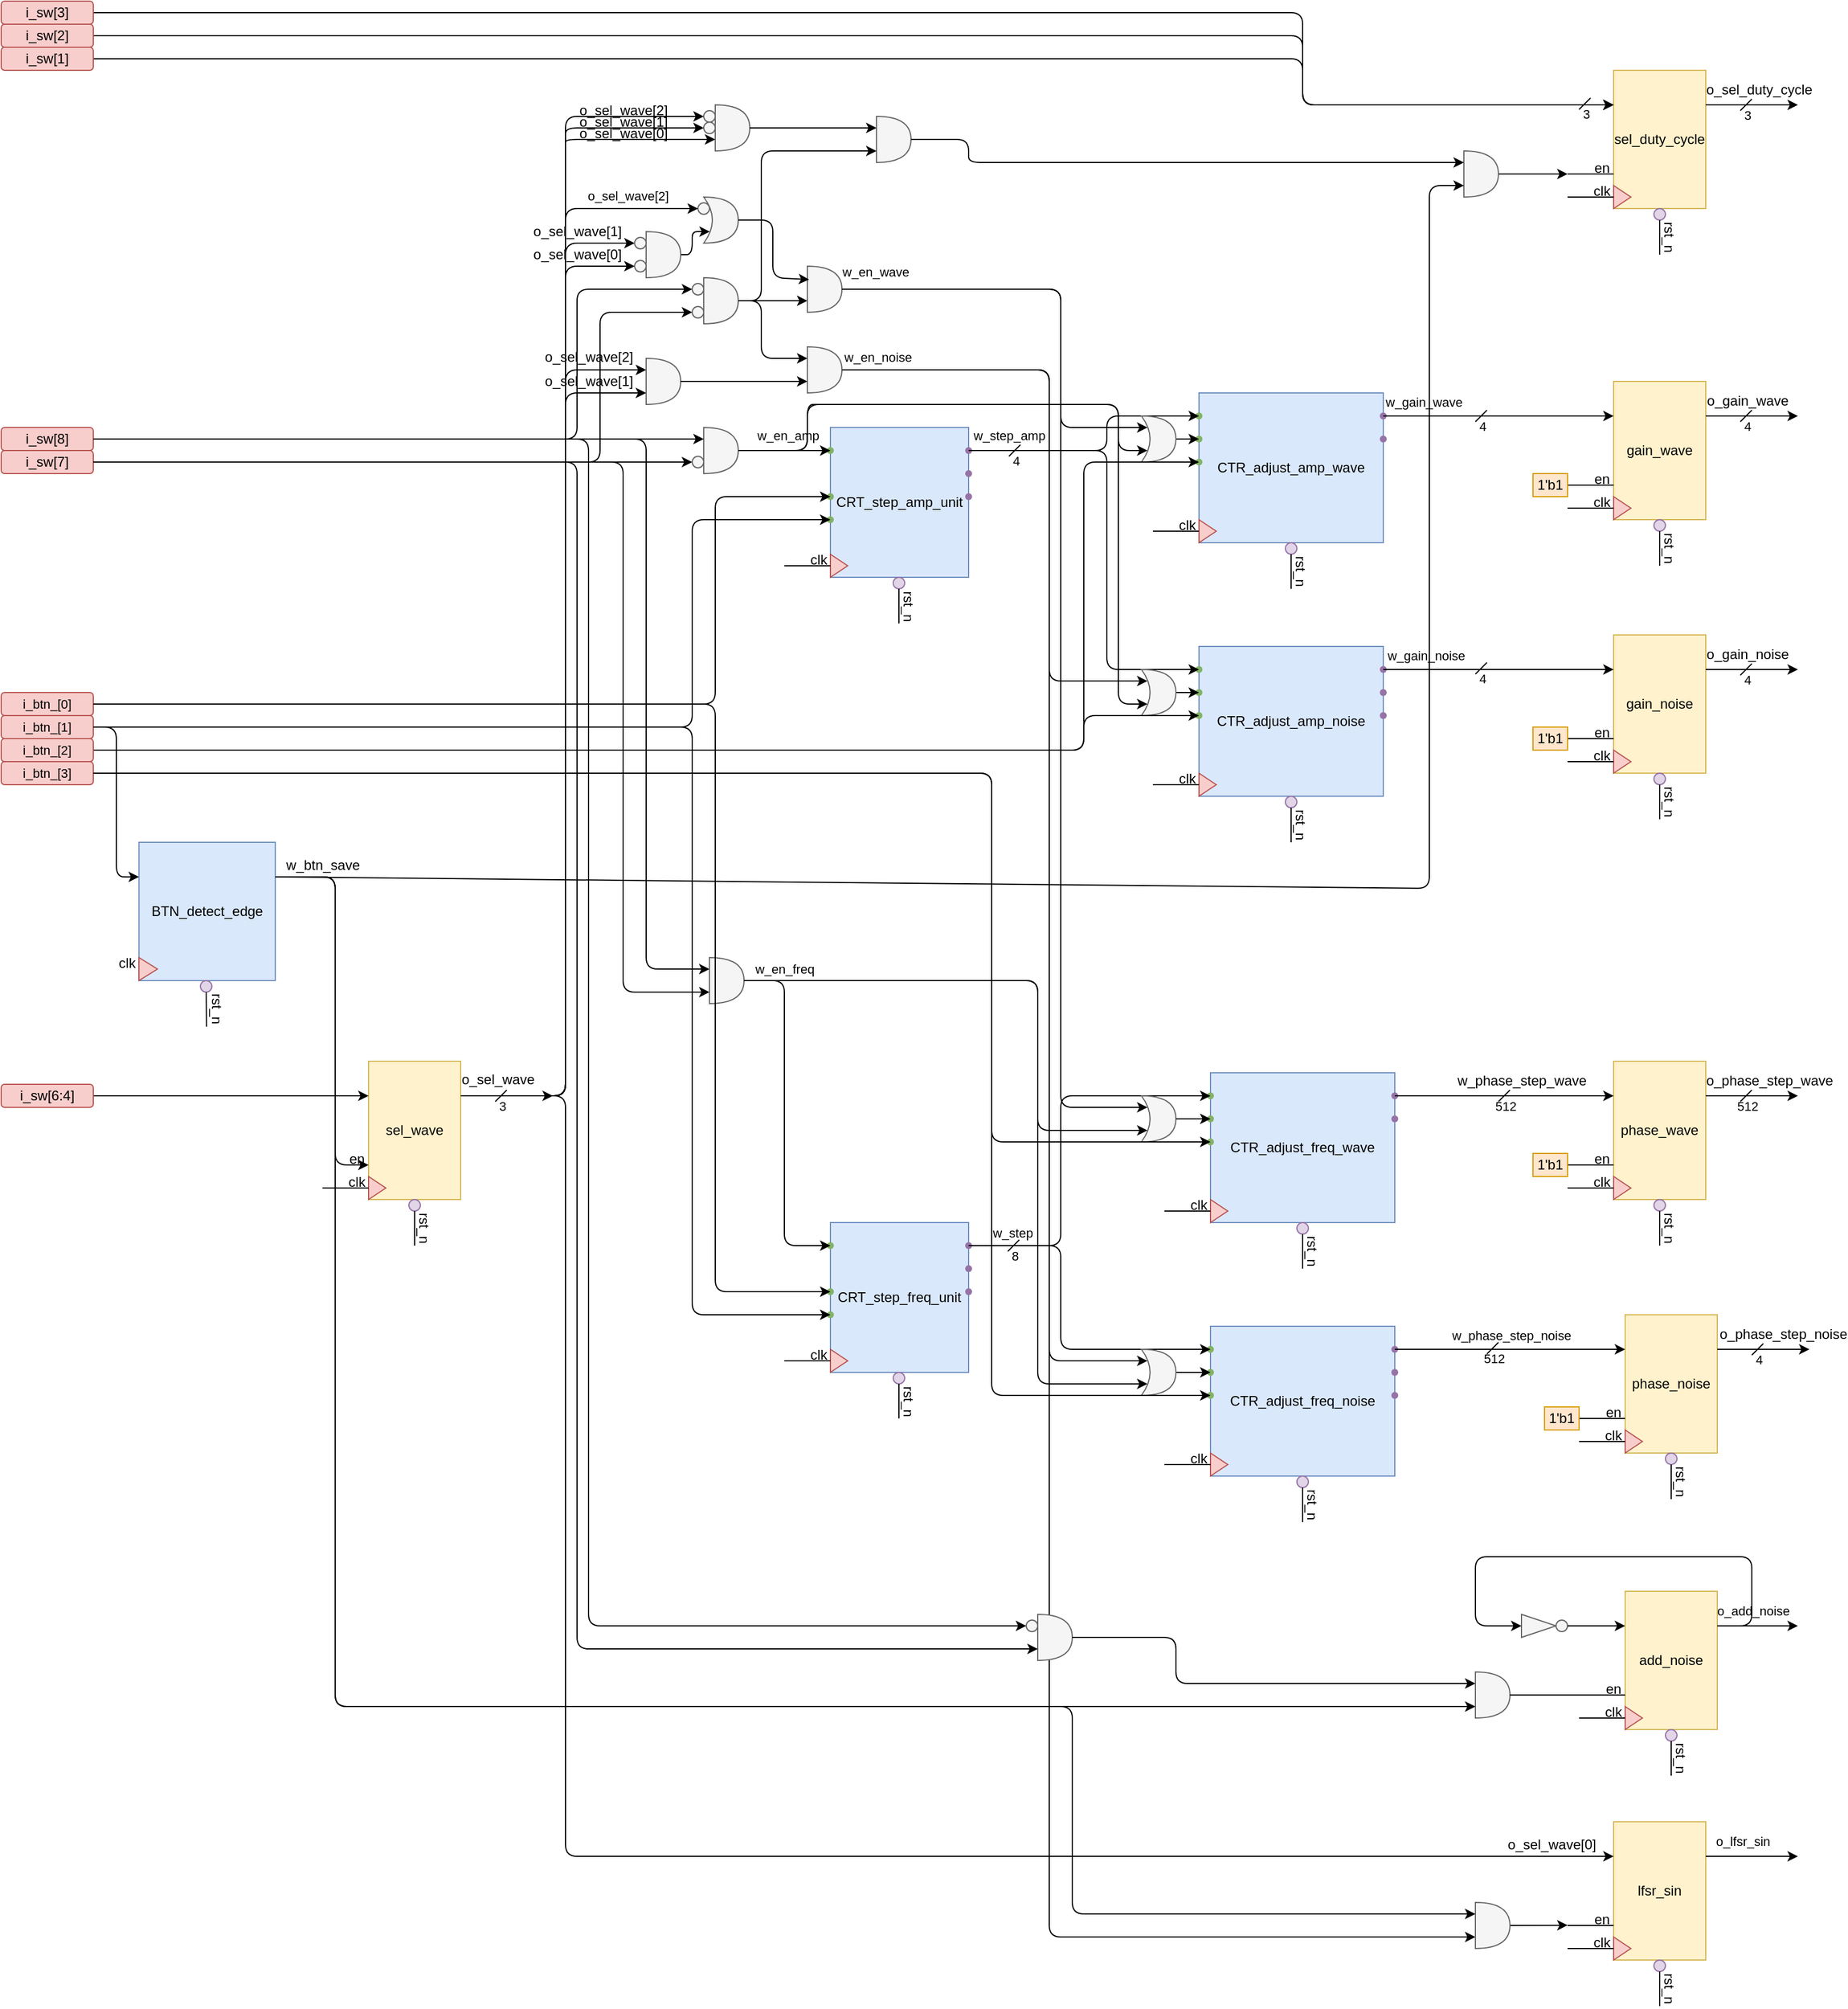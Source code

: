 <mxfile>
    <diagram id="mSnz8P-SKtWiU_PsrVjl" name="Page-1">
        <mxGraphModel dx="4100" dy="4273" grid="1" gridSize="10" guides="1" tooltips="1" connect="1" arrows="1" fold="1" page="1" pageScale="1" pageWidth="850" pageHeight="1100" math="0" shadow="0">
            <root>
                <mxCell id="0"/>
                <mxCell id="1" parent="0"/>
                <mxCell id="12" value="" style="group" vertex="1" connectable="0" parent="1">
                    <mxGeometry x="690" y="1280" width="120" height="160" as="geometry"/>
                </mxCell>
                <mxCell id="3" value="add_noise" style="rounded=0;whiteSpace=wrap;html=1;fillColor=#fff2cc;strokeColor=#d6b656;" vertex="1" parent="12">
                    <mxGeometry x="40" width="80" height="120" as="geometry"/>
                </mxCell>
                <mxCell id="4" value="" style="triangle;whiteSpace=wrap;html=1;fillColor=#f8cecc;strokeColor=#b85450;" vertex="1" parent="12">
                    <mxGeometry x="40" y="100" width="15" height="20" as="geometry"/>
                </mxCell>
                <mxCell id="5" value="" style="ellipse;whiteSpace=wrap;html=1;aspect=fixed;fillColor=#e1d5e7;strokeColor=#9673a6;" vertex="1" parent="12">
                    <mxGeometry x="75" y="120" width="10" height="10" as="geometry"/>
                </mxCell>
                <mxCell id="6" value="" style="endArrow=none;html=1;entryX=0.5;entryY=1;entryDx=0;entryDy=0;" edge="1" parent="12" target="5">
                    <mxGeometry width="50" height="50" relative="1" as="geometry">
                        <mxPoint x="80" y="160" as="sourcePoint"/>
                        <mxPoint x="150" y="90" as="targetPoint"/>
                    </mxGeometry>
                </mxCell>
                <mxCell id="8" value="" style="endArrow=none;html=1;entryX=0;entryY=0.5;entryDx=0;entryDy=0;" edge="1" parent="12" target="4">
                    <mxGeometry width="50" height="50" relative="1" as="geometry">
                        <mxPoint y="110" as="sourcePoint"/>
                        <mxPoint x="20" y="109.86" as="targetPoint"/>
                    </mxGeometry>
                </mxCell>
                <mxCell id="9" value="en" style="text;html=1;align=center;verticalAlign=middle;whiteSpace=wrap;rounded=0;" vertex="1" parent="12">
                    <mxGeometry x="20" y="80" width="20" height="10" as="geometry"/>
                </mxCell>
                <mxCell id="10" value="clk" style="text;html=1;align=center;verticalAlign=middle;whiteSpace=wrap;rounded=0;" vertex="1" parent="12">
                    <mxGeometry x="20" y="100" width="20" height="10" as="geometry"/>
                </mxCell>
                <mxCell id="11" value="rst_n" style="text;html=1;align=center;verticalAlign=middle;whiteSpace=wrap;rounded=0;rotation=90;" vertex="1" parent="12">
                    <mxGeometry x="78" y="140" width="20" height="10" as="geometry"/>
                </mxCell>
                <mxCell id="13" value="" style="edgeStyle=none;orthogonalLoop=1;jettySize=auto;html=1;exitX=1;exitY=0.25;exitDx=0;exitDy=0;" edge="1" parent="1" source="3">
                    <mxGeometry width="100" relative="1" as="geometry">
                        <mxPoint x="780" y="1320" as="sourcePoint"/>
                        <mxPoint x="880" y="1310" as="targetPoint"/>
                        <Array as="points"/>
                    </mxGeometry>
                </mxCell>
                <mxCell id="14" value="o_add_noise" style="edgeLabel;html=1;align=center;verticalAlign=middle;resizable=0;points=[];labelBackgroundColor=none;fontColor=default;" vertex="1" connectable="0" parent="13">
                    <mxGeometry x="0.01" relative="1" as="geometry">
                        <mxPoint x="-5" y="-13" as="offset"/>
                    </mxGeometry>
                </mxCell>
                <mxCell id="15" value="" style="group" vertex="1" connectable="0" parent="1">
                    <mxGeometry x="-401" y="820" width="120" height="160" as="geometry"/>
                </mxCell>
                <mxCell id="16" value="sel_wave" style="rounded=0;whiteSpace=wrap;html=1;fillColor=#fff2cc;strokeColor=#d6b656;" vertex="1" parent="15">
                    <mxGeometry x="40" width="80" height="120" as="geometry"/>
                </mxCell>
                <mxCell id="17" value="" style="triangle;whiteSpace=wrap;html=1;fillColor=#f8cecc;strokeColor=#b85450;" vertex="1" parent="15">
                    <mxGeometry x="40" y="100" width="15" height="20" as="geometry"/>
                </mxCell>
                <mxCell id="18" value="" style="ellipse;whiteSpace=wrap;html=1;aspect=fixed;fillColor=#e1d5e7;strokeColor=#9673a6;" vertex="1" parent="15">
                    <mxGeometry x="75" y="120" width="10" height="10" as="geometry"/>
                </mxCell>
                <mxCell id="19" value="" style="endArrow=none;html=1;entryX=0.5;entryY=1;entryDx=0;entryDy=0;" edge="1" parent="15" target="18">
                    <mxGeometry width="50" height="50" relative="1" as="geometry">
                        <mxPoint x="80" y="160" as="sourcePoint"/>
                        <mxPoint x="150" y="90" as="targetPoint"/>
                    </mxGeometry>
                </mxCell>
                <mxCell id="21" value="" style="endArrow=none;html=1;entryX=0;entryY=0.5;entryDx=0;entryDy=0;" edge="1" parent="15" target="17">
                    <mxGeometry width="50" height="50" relative="1" as="geometry">
                        <mxPoint y="110" as="sourcePoint"/>
                        <mxPoint x="20" y="109.86" as="targetPoint"/>
                    </mxGeometry>
                </mxCell>
                <mxCell id="22" value="en" style="text;html=1;align=center;verticalAlign=middle;whiteSpace=wrap;rounded=0;" vertex="1" parent="15">
                    <mxGeometry x="20" y="80" width="20" height="10" as="geometry"/>
                </mxCell>
                <mxCell id="23" value="clk" style="text;html=1;align=center;verticalAlign=middle;whiteSpace=wrap;rounded=0;" vertex="1" parent="15">
                    <mxGeometry x="20" y="100" width="20" height="10" as="geometry"/>
                </mxCell>
                <mxCell id="24" value="rst_n" style="text;html=1;align=center;verticalAlign=middle;whiteSpace=wrap;rounded=0;rotation=90;" vertex="1" parent="15">
                    <mxGeometry x="78" y="140" width="20" height="10" as="geometry"/>
                </mxCell>
                <mxCell id="25" value="" style="edgeStyle=none;orthogonalLoop=1;jettySize=auto;html=1;exitX=1;exitY=0.25;exitDx=0;exitDy=0;" edge="1" source="16" parent="1">
                    <mxGeometry width="100" relative="1" as="geometry">
                        <mxPoint x="-301" y="860" as="sourcePoint"/>
                        <mxPoint x="-201" y="850" as="targetPoint"/>
                        <Array as="points"/>
                    </mxGeometry>
                </mxCell>
                <mxCell id="26" value="&lt;span style=&quot;color: rgb(0, 0, 0); font-size: 12px; text-wrap-mode: wrap;&quot;&gt;o_sel_wave&lt;/span&gt;" style="edgeLabel;html=1;align=center;verticalAlign=middle;resizable=0;points=[];labelBackgroundColor=none;fontColor=default;" vertex="1" connectable="0" parent="25">
                    <mxGeometry x="0.01" relative="1" as="geometry">
                        <mxPoint x="-9" y="-14" as="offset"/>
                    </mxGeometry>
                </mxCell>
                <mxCell id="27" value="" style="endArrow=none;html=1;" edge="1" parent="1">
                    <mxGeometry width="50" height="50" relative="1" as="geometry">
                        <mxPoint x="-251" y="855" as="sourcePoint"/>
                        <mxPoint x="-241" y="845" as="targetPoint"/>
                    </mxGeometry>
                </mxCell>
                <mxCell id="28" value="3" style="edgeLabel;html=1;align=center;verticalAlign=middle;resizable=0;points=[];labelBackgroundColor=none;" vertex="1" connectable="0" parent="27">
                    <mxGeometry x="-0.458" y="-1" relative="1" as="geometry">
                        <mxPoint x="2" y="6" as="offset"/>
                    </mxGeometry>
                </mxCell>
                <mxCell id="29" value="" style="group" vertex="1" connectable="0" parent="1">
                    <mxGeometry x="680" y="-40" width="120" height="160" as="geometry"/>
                </mxCell>
                <mxCell id="30" value="sel_duty_cycle" style="rounded=0;whiteSpace=wrap;html=1;fillColor=#fff2cc;strokeColor=#d6b656;" vertex="1" parent="29">
                    <mxGeometry x="40" width="80" height="120" as="geometry"/>
                </mxCell>
                <mxCell id="31" value="" style="triangle;whiteSpace=wrap;html=1;fillColor=#f8cecc;strokeColor=#b85450;" vertex="1" parent="29">
                    <mxGeometry x="40" y="100" width="15" height="20" as="geometry"/>
                </mxCell>
                <mxCell id="32" value="" style="ellipse;whiteSpace=wrap;html=1;aspect=fixed;fillColor=#e1d5e7;strokeColor=#9673a6;" vertex="1" parent="29">
                    <mxGeometry x="75" y="120" width="10" height="10" as="geometry"/>
                </mxCell>
                <mxCell id="33" value="" style="endArrow=none;html=1;entryX=0.5;entryY=1;entryDx=0;entryDy=0;" edge="1" parent="29" target="32">
                    <mxGeometry width="50" height="50" relative="1" as="geometry">
                        <mxPoint x="80" y="160" as="sourcePoint"/>
                        <mxPoint x="150" y="90" as="targetPoint"/>
                    </mxGeometry>
                </mxCell>
                <mxCell id="34" value="" style="endArrow=none;html=1;entryX=0;entryY=0.75;entryDx=0;entryDy=0;" edge="1" parent="29" target="30">
                    <mxGeometry width="50" height="50" relative="1" as="geometry">
                        <mxPoint y="90" as="sourcePoint"/>
                        <mxPoint x="10" y="70" as="targetPoint"/>
                    </mxGeometry>
                </mxCell>
                <mxCell id="35" value="" style="endArrow=none;html=1;entryX=0;entryY=0.5;entryDx=0;entryDy=0;" edge="1" parent="29" target="31">
                    <mxGeometry width="50" height="50" relative="1" as="geometry">
                        <mxPoint y="110" as="sourcePoint"/>
                        <mxPoint x="20" y="109.86" as="targetPoint"/>
                    </mxGeometry>
                </mxCell>
                <mxCell id="36" value="en" style="text;html=1;align=center;verticalAlign=middle;whiteSpace=wrap;rounded=0;" vertex="1" parent="29">
                    <mxGeometry x="20" y="80" width="20" height="10" as="geometry"/>
                </mxCell>
                <mxCell id="37" value="clk" style="text;html=1;align=center;verticalAlign=middle;whiteSpace=wrap;rounded=0;" vertex="1" parent="29">
                    <mxGeometry x="20" y="100" width="20" height="10" as="geometry"/>
                </mxCell>
                <mxCell id="38" value="rst_n" style="text;html=1;align=center;verticalAlign=middle;whiteSpace=wrap;rounded=0;rotation=90;" vertex="1" parent="29">
                    <mxGeometry x="78" y="140" width="20" height="10" as="geometry"/>
                </mxCell>
                <mxCell id="474" value="" style="endArrow=none;html=1;" edge="1" parent="29">
                    <mxGeometry width="50" height="50" relative="1" as="geometry">
                        <mxPoint x="10" y="34" as="sourcePoint"/>
                        <mxPoint x="20" y="24" as="targetPoint"/>
                    </mxGeometry>
                </mxCell>
                <mxCell id="475" value="3" style="edgeLabel;html=1;align=center;verticalAlign=middle;resizable=0;points=[];labelBackgroundColor=none;" vertex="1" connectable="0" parent="474">
                    <mxGeometry x="-0.458" y="-1" relative="1" as="geometry">
                        <mxPoint x="2" y="6" as="offset"/>
                    </mxGeometry>
                </mxCell>
                <mxCell id="39" value="" style="edgeStyle=none;orthogonalLoop=1;jettySize=auto;html=1;exitX=1;exitY=0.25;exitDx=0;exitDy=0;" edge="1" source="30" parent="1">
                    <mxGeometry width="100" relative="1" as="geometry">
                        <mxPoint x="780" as="sourcePoint"/>
                        <mxPoint x="880" y="-10" as="targetPoint"/>
                        <Array as="points"/>
                    </mxGeometry>
                </mxCell>
                <mxCell id="40" value="&lt;span style=&quot;color: rgb(0, 0, 0); font-size: 12px; text-wrap-mode: wrap;&quot;&gt;o_sel_duty_cycle&lt;/span&gt;" style="edgeLabel;html=1;align=center;verticalAlign=middle;resizable=0;points=[];labelBackgroundColor=none;fontColor=default;" vertex="1" connectable="0" parent="39">
                    <mxGeometry x="0.01" relative="1" as="geometry">
                        <mxPoint x="5" y="-13" as="offset"/>
                    </mxGeometry>
                </mxCell>
                <mxCell id="41" value="" style="endArrow=none;html=1;" edge="1" parent="1">
                    <mxGeometry width="50" height="50" relative="1" as="geometry">
                        <mxPoint x="830" y="-5" as="sourcePoint"/>
                        <mxPoint x="840" y="-15" as="targetPoint"/>
                    </mxGeometry>
                </mxCell>
                <mxCell id="42" value="3" style="edgeLabel;html=1;align=center;verticalAlign=middle;resizable=0;points=[];labelBackgroundColor=none;" vertex="1" connectable="0" parent="41">
                    <mxGeometry x="-0.458" y="-1" relative="1" as="geometry">
                        <mxPoint x="2" y="6" as="offset"/>
                    </mxGeometry>
                </mxCell>
                <mxCell id="43" value="" style="group" vertex="1" connectable="0" parent="1">
                    <mxGeometry x="680" y="230" width="120" height="160" as="geometry"/>
                </mxCell>
                <mxCell id="44" value="gain_wave" style="rounded=0;whiteSpace=wrap;html=1;fillColor=#fff2cc;strokeColor=#d6b656;" vertex="1" parent="43">
                    <mxGeometry x="40" width="80" height="120" as="geometry"/>
                </mxCell>
                <mxCell id="45" value="" style="triangle;whiteSpace=wrap;html=1;fillColor=#f8cecc;strokeColor=#b85450;" vertex="1" parent="43">
                    <mxGeometry x="40" y="100" width="15" height="20" as="geometry"/>
                </mxCell>
                <mxCell id="46" value="" style="ellipse;whiteSpace=wrap;html=1;aspect=fixed;fillColor=#e1d5e7;strokeColor=#9673a6;" vertex="1" parent="43">
                    <mxGeometry x="75" y="120" width="10" height="10" as="geometry"/>
                </mxCell>
                <mxCell id="47" value="" style="endArrow=none;html=1;entryX=0.5;entryY=1;entryDx=0;entryDy=0;" edge="1" parent="43" target="46">
                    <mxGeometry width="50" height="50" relative="1" as="geometry">
                        <mxPoint x="80" y="160" as="sourcePoint"/>
                        <mxPoint x="150" y="90" as="targetPoint"/>
                    </mxGeometry>
                </mxCell>
                <mxCell id="48" value="" style="endArrow=none;html=1;entryX=0;entryY=0.75;entryDx=0;entryDy=0;" edge="1" parent="43" target="44">
                    <mxGeometry width="50" height="50" relative="1" as="geometry">
                        <mxPoint y="90" as="sourcePoint"/>
                        <mxPoint x="10" y="70" as="targetPoint"/>
                    </mxGeometry>
                </mxCell>
                <mxCell id="49" value="" style="endArrow=none;html=1;entryX=0;entryY=0.5;entryDx=0;entryDy=0;" edge="1" parent="43" target="45">
                    <mxGeometry width="50" height="50" relative="1" as="geometry">
                        <mxPoint y="110" as="sourcePoint"/>
                        <mxPoint x="20" y="109.86" as="targetPoint"/>
                    </mxGeometry>
                </mxCell>
                <mxCell id="50" value="en" style="text;html=1;align=center;verticalAlign=middle;whiteSpace=wrap;rounded=0;" vertex="1" parent="43">
                    <mxGeometry x="20" y="80" width="20" height="10" as="geometry"/>
                </mxCell>
                <mxCell id="51" value="clk" style="text;html=1;align=center;verticalAlign=middle;whiteSpace=wrap;rounded=0;" vertex="1" parent="43">
                    <mxGeometry x="20" y="100" width="20" height="10" as="geometry"/>
                </mxCell>
                <mxCell id="52" value="rst_n" style="text;html=1;align=center;verticalAlign=middle;whiteSpace=wrap;rounded=0;rotation=90;" vertex="1" parent="43">
                    <mxGeometry x="78" y="140" width="20" height="10" as="geometry"/>
                </mxCell>
                <mxCell id="53" value="" style="edgeStyle=none;orthogonalLoop=1;jettySize=auto;html=1;exitX=1;exitY=0.25;exitDx=0;exitDy=0;" edge="1" source="44" parent="1">
                    <mxGeometry width="100" relative="1" as="geometry">
                        <mxPoint x="780" y="270" as="sourcePoint"/>
                        <mxPoint x="880" y="260" as="targetPoint"/>
                        <Array as="points"/>
                    </mxGeometry>
                </mxCell>
                <mxCell id="54" value="&lt;span style=&quot;color: rgb(0, 0, 0); font-size: 12px; text-wrap-mode: wrap;&quot;&gt;o_gain_wave&lt;/span&gt;" style="edgeLabel;html=1;align=center;verticalAlign=middle;resizable=0;points=[];labelBackgroundColor=none;fontColor=default;" vertex="1" connectable="0" parent="53">
                    <mxGeometry x="0.01" relative="1" as="geometry">
                        <mxPoint x="-5" y="-13" as="offset"/>
                    </mxGeometry>
                </mxCell>
                <mxCell id="55" value="" style="endArrow=none;html=1;" edge="1" parent="1">
                    <mxGeometry width="50" height="50" relative="1" as="geometry">
                        <mxPoint x="830" y="265" as="sourcePoint"/>
                        <mxPoint x="840" y="255" as="targetPoint"/>
                    </mxGeometry>
                </mxCell>
                <mxCell id="56" value="4" style="edgeLabel;html=1;align=center;verticalAlign=middle;resizable=0;points=[];labelBackgroundColor=none;" vertex="1" connectable="0" parent="55">
                    <mxGeometry x="-0.458" y="-1" relative="1" as="geometry">
                        <mxPoint x="2" y="6" as="offset"/>
                    </mxGeometry>
                </mxCell>
                <mxCell id="71" value="" style="group" vertex="1" connectable="0" parent="1">
                    <mxGeometry x="680" y="450" width="120" height="160" as="geometry"/>
                </mxCell>
                <mxCell id="72" value="gain_noise" style="rounded=0;whiteSpace=wrap;html=1;fillColor=#fff2cc;strokeColor=#d6b656;" vertex="1" parent="71">
                    <mxGeometry x="40" width="80" height="120" as="geometry"/>
                </mxCell>
                <mxCell id="73" value="" style="triangle;whiteSpace=wrap;html=1;fillColor=#f8cecc;strokeColor=#b85450;" vertex="1" parent="71">
                    <mxGeometry x="40" y="100" width="15" height="20" as="geometry"/>
                </mxCell>
                <mxCell id="74" value="" style="ellipse;whiteSpace=wrap;html=1;aspect=fixed;fillColor=#e1d5e7;strokeColor=#9673a6;" vertex="1" parent="71">
                    <mxGeometry x="75" y="120" width="10" height="10" as="geometry"/>
                </mxCell>
                <mxCell id="75" value="" style="endArrow=none;html=1;entryX=0.5;entryY=1;entryDx=0;entryDy=0;" edge="1" parent="71" target="74">
                    <mxGeometry width="50" height="50" relative="1" as="geometry">
                        <mxPoint x="80" y="160" as="sourcePoint"/>
                        <mxPoint x="150" y="90" as="targetPoint"/>
                    </mxGeometry>
                </mxCell>
                <mxCell id="76" value="" style="endArrow=none;html=1;entryX=0;entryY=0.75;entryDx=0;entryDy=0;" edge="1" parent="71" target="72">
                    <mxGeometry width="50" height="50" relative="1" as="geometry">
                        <mxPoint y="90" as="sourcePoint"/>
                        <mxPoint x="10" y="70" as="targetPoint"/>
                    </mxGeometry>
                </mxCell>
                <mxCell id="77" value="" style="endArrow=none;html=1;entryX=0;entryY=0.5;entryDx=0;entryDy=0;" edge="1" parent="71" target="73">
                    <mxGeometry width="50" height="50" relative="1" as="geometry">
                        <mxPoint y="110" as="sourcePoint"/>
                        <mxPoint x="20" y="109.86" as="targetPoint"/>
                    </mxGeometry>
                </mxCell>
                <mxCell id="78" value="en" style="text;html=1;align=center;verticalAlign=middle;whiteSpace=wrap;rounded=0;" vertex="1" parent="71">
                    <mxGeometry x="20" y="80" width="20" height="10" as="geometry"/>
                </mxCell>
                <mxCell id="79" value="clk" style="text;html=1;align=center;verticalAlign=middle;whiteSpace=wrap;rounded=0;" vertex="1" parent="71">
                    <mxGeometry x="20" y="100" width="20" height="10" as="geometry"/>
                </mxCell>
                <mxCell id="80" value="rst_n" style="text;html=1;align=center;verticalAlign=middle;whiteSpace=wrap;rounded=0;rotation=90;" vertex="1" parent="71">
                    <mxGeometry x="78" y="140" width="20" height="10" as="geometry"/>
                </mxCell>
                <mxCell id="81" value="" style="edgeStyle=none;orthogonalLoop=1;jettySize=auto;html=1;exitX=1;exitY=0.25;exitDx=0;exitDy=0;" edge="1" source="72" parent="1">
                    <mxGeometry width="100" relative="1" as="geometry">
                        <mxPoint x="780" y="480" as="sourcePoint"/>
                        <mxPoint x="880" y="480" as="targetPoint"/>
                        <Array as="points"/>
                    </mxGeometry>
                </mxCell>
                <mxCell id="82" value="&lt;span style=&quot;color: rgb(0, 0, 0); font-size: 12px; text-wrap-mode: wrap;&quot;&gt;o_gain_noise&lt;/span&gt;" style="edgeLabel;html=1;align=center;verticalAlign=middle;resizable=0;points=[];labelBackgroundColor=none;fontColor=default;" vertex="1" connectable="0" parent="81">
                    <mxGeometry x="0.01" relative="1" as="geometry">
                        <mxPoint x="-5" y="-13" as="offset"/>
                    </mxGeometry>
                </mxCell>
                <mxCell id="83" value="" style="endArrow=none;html=1;" edge="1" parent="1">
                    <mxGeometry width="50" height="50" relative="1" as="geometry">
                        <mxPoint x="830" y="485" as="sourcePoint"/>
                        <mxPoint x="840" y="475" as="targetPoint"/>
                    </mxGeometry>
                </mxCell>
                <mxCell id="84" value="4" style="edgeLabel;html=1;align=center;verticalAlign=middle;resizable=0;points=[];labelBackgroundColor=none;" vertex="1" connectable="0" parent="83">
                    <mxGeometry x="-0.458" y="-1" relative="1" as="geometry">
                        <mxPoint x="2" y="6" as="offset"/>
                    </mxGeometry>
                </mxCell>
                <mxCell id="99" value="" style="group" vertex="1" connectable="0" parent="1">
                    <mxGeometry x="680" y="1480" width="120" height="160" as="geometry"/>
                </mxCell>
                <mxCell id="100" value="lfsr_sin" style="rounded=0;whiteSpace=wrap;html=1;fillColor=#fff2cc;strokeColor=#d6b656;" vertex="1" parent="99">
                    <mxGeometry x="40" width="80" height="120" as="geometry"/>
                </mxCell>
                <mxCell id="101" value="" style="triangle;whiteSpace=wrap;html=1;fillColor=#f8cecc;strokeColor=#b85450;" vertex="1" parent="99">
                    <mxGeometry x="40" y="100" width="15" height="20" as="geometry"/>
                </mxCell>
                <mxCell id="102" value="" style="ellipse;whiteSpace=wrap;html=1;aspect=fixed;fillColor=#e1d5e7;strokeColor=#9673a6;" vertex="1" parent="99">
                    <mxGeometry x="75" y="120" width="10" height="10" as="geometry"/>
                </mxCell>
                <mxCell id="103" value="" style="endArrow=none;html=1;entryX=0.5;entryY=1;entryDx=0;entryDy=0;" edge="1" parent="99" target="102">
                    <mxGeometry width="50" height="50" relative="1" as="geometry">
                        <mxPoint x="80" y="160" as="sourcePoint"/>
                        <mxPoint x="150" y="90" as="targetPoint"/>
                    </mxGeometry>
                </mxCell>
                <mxCell id="104" value="" style="endArrow=none;html=1;entryX=0;entryY=0.75;entryDx=0;entryDy=0;" edge="1" parent="99" target="100">
                    <mxGeometry width="50" height="50" relative="1" as="geometry">
                        <mxPoint y="90" as="sourcePoint"/>
                        <mxPoint x="10" y="70" as="targetPoint"/>
                    </mxGeometry>
                </mxCell>
                <mxCell id="105" value="" style="endArrow=none;html=1;entryX=0;entryY=0.5;entryDx=0;entryDy=0;" edge="1" parent="99" target="101">
                    <mxGeometry width="50" height="50" relative="1" as="geometry">
                        <mxPoint y="110" as="sourcePoint"/>
                        <mxPoint x="20" y="109.86" as="targetPoint"/>
                    </mxGeometry>
                </mxCell>
                <mxCell id="106" value="en" style="text;html=1;align=center;verticalAlign=middle;whiteSpace=wrap;rounded=0;" vertex="1" parent="99">
                    <mxGeometry x="20" y="80" width="20" height="10" as="geometry"/>
                </mxCell>
                <mxCell id="107" value="clk" style="text;html=1;align=center;verticalAlign=middle;whiteSpace=wrap;rounded=0;" vertex="1" parent="99">
                    <mxGeometry x="20" y="100" width="20" height="10" as="geometry"/>
                </mxCell>
                <mxCell id="108" value="rst_n" style="text;html=1;align=center;verticalAlign=middle;whiteSpace=wrap;rounded=0;rotation=90;" vertex="1" parent="99">
                    <mxGeometry x="78" y="140" width="20" height="10" as="geometry"/>
                </mxCell>
                <mxCell id="109" value="" style="edgeStyle=none;orthogonalLoop=1;jettySize=auto;html=1;exitX=1;exitY=0.25;exitDx=0;exitDy=0;" edge="1" source="100" parent="1">
                    <mxGeometry width="100" relative="1" as="geometry">
                        <mxPoint x="780" y="1520" as="sourcePoint"/>
                        <mxPoint x="880" y="1510" as="targetPoint"/>
                        <Array as="points"/>
                    </mxGeometry>
                </mxCell>
                <mxCell id="110" value="o_lfsr_sin" style="edgeLabel;html=1;align=center;verticalAlign=middle;resizable=0;points=[];labelBackgroundColor=none;fontColor=default;" vertex="1" connectable="0" parent="109">
                    <mxGeometry x="0.01" relative="1" as="geometry">
                        <mxPoint x="-9" y="-13" as="offset"/>
                    </mxGeometry>
                </mxCell>
                <mxCell id="146" value="" style="group" vertex="1" connectable="0" parent="1">
                    <mxGeometry x="30" y="270" width="140" height="200" as="geometry"/>
                </mxCell>
                <mxCell id="115" value="" style="group" vertex="1" connectable="0" parent="146">
                    <mxGeometry width="140" height="200" as="geometry"/>
                </mxCell>
                <mxCell id="111" value="CRT_step_amp_unit" style="whiteSpace=wrap;html=1;fillColor=#dae8fc;strokeColor=#6c8ebf;" vertex="1" parent="115">
                    <mxGeometry x="10" width="120" height="130" as="geometry"/>
                </mxCell>
                <mxCell id="112" value="" style="shape=waypoint;sketch=0;size=6;pointerEvents=1;points=[];fillColor=#d5e8d4;resizable=0;rotatable=0;perimeter=centerPerimeter;snapToPoint=1;strokeColor=#82b366;" vertex="1" parent="115">
                    <mxGeometry y="10" width="20" height="20" as="geometry"/>
                </mxCell>
                <mxCell id="117" value="" style="shape=waypoint;sketch=0;size=6;pointerEvents=1;points=[];fillColor=#d5e8d4;resizable=0;rotatable=0;perimeter=centerPerimeter;snapToPoint=1;strokeColor=#82b366;" vertex="1" parent="115">
                    <mxGeometry y="50" width="20" height="20" as="geometry"/>
                </mxCell>
                <mxCell id="118" value="" style="shape=waypoint;sketch=0;size=6;pointerEvents=1;points=[];fillColor=#d5e8d4;resizable=0;rotatable=0;perimeter=centerPerimeter;snapToPoint=1;strokeColor=#82b366;" vertex="1" parent="115">
                    <mxGeometry y="70" width="20" height="20" as="geometry"/>
                </mxCell>
                <mxCell id="121" value="" style="shape=waypoint;sketch=0;size=6;pointerEvents=1;points=[];fillColor=#e1d5e7;resizable=0;rotatable=0;perimeter=centerPerimeter;snapToPoint=1;strokeColor=#9673a6;" vertex="1" parent="115">
                    <mxGeometry x="120" y="30" width="20" height="20" as="geometry"/>
                </mxCell>
                <mxCell id="122" value="" style="shape=waypoint;sketch=0;size=6;pointerEvents=1;points=[];fillColor=#e1d5e7;resizable=0;rotatable=0;perimeter=centerPerimeter;snapToPoint=1;strokeColor=#9673a6;" vertex="1" parent="115">
                    <mxGeometry x="120" y="50" width="20" height="20" as="geometry"/>
                </mxCell>
                <mxCell id="139" value="" style="triangle;whiteSpace=wrap;html=1;fillColor=#f8cecc;strokeColor=#b85450;" vertex="1" parent="115">
                    <mxGeometry x="10" y="110" width="15" height="20" as="geometry"/>
                </mxCell>
                <mxCell id="140" value="clk" style="text;html=1;align=center;verticalAlign=middle;whiteSpace=wrap;rounded=0;" vertex="1" parent="115">
                    <mxGeometry x="-10" y="110" width="20" height="10" as="geometry"/>
                </mxCell>
                <mxCell id="141" value="" style="endArrow=none;html=1;entryX=0;entryY=0.5;entryDx=0;entryDy=0;" edge="1" parent="115" target="139">
                    <mxGeometry width="50" height="50" relative="1" as="geometry">
                        <mxPoint x="-30" y="120" as="sourcePoint"/>
                        <mxPoint x="-10" y="119.86" as="targetPoint"/>
                    </mxGeometry>
                </mxCell>
                <mxCell id="142" value="" style="ellipse;whiteSpace=wrap;html=1;aspect=fixed;fillColor=#e1d5e7;strokeColor=#9673a6;" vertex="1" parent="115">
                    <mxGeometry x="64.5" y="130" width="10" height="10" as="geometry"/>
                </mxCell>
                <mxCell id="143" value="rst_n" style="text;html=1;align=center;verticalAlign=middle;whiteSpace=wrap;rounded=0;rotation=90;" vertex="1" parent="115">
                    <mxGeometry x="67.5" y="150" width="20" height="10" as="geometry"/>
                </mxCell>
                <mxCell id="144" value="" style="endArrow=none;html=1;entryX=0.5;entryY=1;entryDx=0;entryDy=0;" edge="1" parent="115" target="142">
                    <mxGeometry width="50" height="50" relative="1" as="geometry">
                        <mxPoint x="69.5" y="170" as="sourcePoint"/>
                        <mxPoint x="139.5" y="100" as="targetPoint"/>
                    </mxGeometry>
                </mxCell>
                <mxCell id="120" value="" style="shape=waypoint;sketch=0;size=6;pointerEvents=1;points=[];fillColor=#e1d5e7;resizable=0;rotatable=0;perimeter=centerPerimeter;snapToPoint=1;strokeColor=#9673a6;" vertex="1" parent="146">
                    <mxGeometry x="120" y="10" width="20" height="20" as="geometry"/>
                </mxCell>
                <mxCell id="163" value="" style="group" vertex="1" connectable="0" parent="1">
                    <mxGeometry x="350" y="240" width="180" height="200" as="geometry"/>
                </mxCell>
                <mxCell id="147" value="" style="group" vertex="1" connectable="0" parent="163">
                    <mxGeometry width="170" height="200" as="geometry"/>
                </mxCell>
                <mxCell id="148" value="" style="group" vertex="1" connectable="0" parent="147">
                    <mxGeometry width="170" height="200" as="geometry"/>
                </mxCell>
                <mxCell id="149" value="CTR_adjust_amp_wave" style="whiteSpace=wrap;html=1;fillColor=#dae8fc;strokeColor=#6c8ebf;" vertex="1" parent="148">
                    <mxGeometry x="10" width="160" height="130" as="geometry"/>
                </mxCell>
                <mxCell id="150" value="" style="shape=waypoint;sketch=0;size=6;pointerEvents=1;points=[];fillColor=#d5e8d4;resizable=0;rotatable=0;perimeter=centerPerimeter;snapToPoint=1;strokeColor=#82b366;" vertex="1" parent="148">
                    <mxGeometry y="10" width="20" height="20" as="geometry"/>
                </mxCell>
                <mxCell id="151" value="" style="shape=waypoint;sketch=0;size=6;pointerEvents=1;points=[];fillColor=#d5e8d4;resizable=0;rotatable=0;perimeter=centerPerimeter;snapToPoint=1;strokeColor=#82b366;" vertex="1" parent="148">
                    <mxGeometry y="30" width="20" height="20" as="geometry"/>
                </mxCell>
                <mxCell id="152" value="" style="shape=waypoint;sketch=0;size=6;pointerEvents=1;points=[];fillColor=#d5e8d4;resizable=0;rotatable=0;perimeter=centerPerimeter;snapToPoint=1;strokeColor=#82b366;" vertex="1" parent="148">
                    <mxGeometry y="50" width="20" height="20" as="geometry"/>
                </mxCell>
                <mxCell id="156" value="" style="triangle;whiteSpace=wrap;html=1;fillColor=#f8cecc;strokeColor=#b85450;" vertex="1" parent="148">
                    <mxGeometry x="10" y="110" width="15" height="20" as="geometry"/>
                </mxCell>
                <mxCell id="157" value="clk" style="text;html=1;align=center;verticalAlign=middle;whiteSpace=wrap;rounded=0;" vertex="1" parent="148">
                    <mxGeometry x="-10" y="110" width="20" height="10" as="geometry"/>
                </mxCell>
                <mxCell id="158" value="" style="endArrow=none;html=1;entryX=0;entryY=0.5;entryDx=0;entryDy=0;" edge="1" parent="148" target="156">
                    <mxGeometry width="50" height="50" relative="1" as="geometry">
                        <mxPoint x="-30" y="120" as="sourcePoint"/>
                        <mxPoint x="-10" y="119.86" as="targetPoint"/>
                    </mxGeometry>
                </mxCell>
                <mxCell id="159" value="" style="ellipse;whiteSpace=wrap;html=1;aspect=fixed;fillColor=#e1d5e7;strokeColor=#9673a6;" vertex="1" parent="148">
                    <mxGeometry x="85" y="130" width="10" height="10" as="geometry"/>
                </mxCell>
                <mxCell id="160" value="rst_n" style="text;html=1;align=center;verticalAlign=middle;whiteSpace=wrap;rounded=0;rotation=90;" vertex="1" parent="148">
                    <mxGeometry x="88" y="150" width="20" height="10" as="geometry"/>
                </mxCell>
                <mxCell id="161" value="" style="endArrow=none;html=1;entryX=0.5;entryY=1;entryDx=0;entryDy=0;" edge="1" parent="148" target="159">
                    <mxGeometry width="50" height="50" relative="1" as="geometry">
                        <mxPoint x="90" y="170" as="sourcePoint"/>
                        <mxPoint x="160" y="100" as="targetPoint"/>
                    </mxGeometry>
                </mxCell>
                <mxCell id="154" value="" style="shape=waypoint;sketch=0;size=6;pointerEvents=1;points=[];fillColor=#e1d5e7;resizable=0;rotatable=0;perimeter=centerPerimeter;snapToPoint=1;strokeColor=#9673a6;" vertex="1" parent="163">
                    <mxGeometry x="160" y="30" width="20" height="20" as="geometry"/>
                </mxCell>
                <mxCell id="162" value="" style="shape=waypoint;sketch=0;size=6;pointerEvents=1;points=[];fillColor=#e1d5e7;resizable=0;rotatable=0;perimeter=centerPerimeter;snapToPoint=1;strokeColor=#9673a6;" vertex="1" parent="163">
                    <mxGeometry x="160" y="10" width="20" height="20" as="geometry"/>
                </mxCell>
                <mxCell id="164" value="" style="group" vertex="1" connectable="0" parent="1">
                    <mxGeometry x="350" y="460" width="180" height="200" as="geometry"/>
                </mxCell>
                <mxCell id="165" value="" style="group" vertex="1" connectable="0" parent="164">
                    <mxGeometry width="170" height="200" as="geometry"/>
                </mxCell>
                <mxCell id="166" value="" style="group" vertex="1" connectable="0" parent="165">
                    <mxGeometry width="170" height="200" as="geometry"/>
                </mxCell>
                <mxCell id="167" value="CTR_adjust_amp_noise" style="whiteSpace=wrap;html=1;fillColor=#dae8fc;strokeColor=#6c8ebf;" vertex="1" parent="166">
                    <mxGeometry x="10" width="160" height="130" as="geometry"/>
                </mxCell>
                <mxCell id="168" value="" style="shape=waypoint;sketch=0;size=6;pointerEvents=1;points=[];fillColor=#d5e8d4;resizable=0;rotatable=0;perimeter=centerPerimeter;snapToPoint=1;strokeColor=#82b366;" vertex="1" parent="166">
                    <mxGeometry y="10" width="20" height="20" as="geometry"/>
                </mxCell>
                <mxCell id="169" value="" style="shape=waypoint;sketch=0;size=6;pointerEvents=1;points=[];fillColor=#d5e8d4;resizable=0;rotatable=0;perimeter=centerPerimeter;snapToPoint=1;strokeColor=#82b366;" vertex="1" parent="166">
                    <mxGeometry y="30" width="20" height="20" as="geometry"/>
                </mxCell>
                <mxCell id="170" value="" style="shape=waypoint;sketch=0;size=6;pointerEvents=1;points=[];fillColor=#d5e8d4;resizable=0;rotatable=0;perimeter=centerPerimeter;snapToPoint=1;strokeColor=#82b366;" vertex="1" parent="166">
                    <mxGeometry y="50" width="20" height="20" as="geometry"/>
                </mxCell>
                <mxCell id="172" value="" style="triangle;whiteSpace=wrap;html=1;fillColor=#f8cecc;strokeColor=#b85450;" vertex="1" parent="166">
                    <mxGeometry x="10" y="110" width="15" height="20" as="geometry"/>
                </mxCell>
                <mxCell id="173" value="clk" style="text;html=1;align=center;verticalAlign=middle;whiteSpace=wrap;rounded=0;" vertex="1" parent="166">
                    <mxGeometry x="-10" y="110" width="20" height="10" as="geometry"/>
                </mxCell>
                <mxCell id="174" value="" style="endArrow=none;html=1;entryX=0;entryY=0.5;entryDx=0;entryDy=0;" edge="1" parent="166" target="172">
                    <mxGeometry width="50" height="50" relative="1" as="geometry">
                        <mxPoint x="-30" y="120" as="sourcePoint"/>
                        <mxPoint x="-10" y="119.86" as="targetPoint"/>
                    </mxGeometry>
                </mxCell>
                <mxCell id="175" value="" style="ellipse;whiteSpace=wrap;html=1;aspect=fixed;fillColor=#e1d5e7;strokeColor=#9673a6;" vertex="1" parent="166">
                    <mxGeometry x="85" y="130" width="10" height="10" as="geometry"/>
                </mxCell>
                <mxCell id="176" value="rst_n" style="text;html=1;align=center;verticalAlign=middle;whiteSpace=wrap;rounded=0;rotation=90;" vertex="1" parent="166">
                    <mxGeometry x="88" y="150" width="20" height="10" as="geometry"/>
                </mxCell>
                <mxCell id="177" value="" style="endArrow=none;html=1;entryX=0.5;entryY=1;entryDx=0;entryDy=0;" edge="1" parent="166" target="175">
                    <mxGeometry width="50" height="50" relative="1" as="geometry">
                        <mxPoint x="90" y="170" as="sourcePoint"/>
                        <mxPoint x="160" y="100" as="targetPoint"/>
                    </mxGeometry>
                </mxCell>
                <mxCell id="178" value="" style="shape=waypoint;sketch=0;size=6;pointerEvents=1;points=[];fillColor=#e1d5e7;resizable=0;rotatable=0;perimeter=centerPerimeter;snapToPoint=1;strokeColor=#9673a6;" vertex="1" parent="164">
                    <mxGeometry x="160" y="30" width="20" height="20" as="geometry"/>
                </mxCell>
                <mxCell id="179" value="" style="shape=waypoint;sketch=0;size=6;pointerEvents=1;points=[];fillColor=#e1d5e7;resizable=0;rotatable=0;perimeter=centerPerimeter;snapToPoint=1;strokeColor=#9673a6;" vertex="1" parent="164">
                    <mxGeometry x="160" y="10" width="20" height="20" as="geometry"/>
                </mxCell>
                <mxCell id="180" value="" style="shape=waypoint;sketch=0;size=6;pointerEvents=1;points=[];fillColor=#e1d5e7;resizable=0;rotatable=0;perimeter=centerPerimeter;snapToPoint=1;strokeColor=#9673a6;" vertex="1" parent="164">
                    <mxGeometry x="160" y="50" width="20" height="20" as="geometry"/>
                </mxCell>
                <mxCell id="181" style="edgeStyle=none;html=1;exitX=0.964;exitY=0.64;exitDx=0;exitDy=0;entryX=0;entryY=0.25;entryDx=0;entryDy=0;exitPerimeter=0;" edge="1" parent="1" source="162" target="44">
                    <mxGeometry relative="1" as="geometry"/>
                </mxCell>
                <mxCell id="182" value="w_gain_wave" style="edgeLabel;html=1;align=center;verticalAlign=middle;resizable=0;points=[];labelBackgroundColor=none;" vertex="1" connectable="0" parent="181">
                    <mxGeometry x="-0.597" y="-1" relative="1" as="geometry">
                        <mxPoint x="-6" y="-13" as="offset"/>
                    </mxGeometry>
                </mxCell>
                <mxCell id="183" value="" style="endArrow=none;html=1;" edge="1" parent="1">
                    <mxGeometry width="50" height="50" relative="1" as="geometry">
                        <mxPoint x="600" y="265" as="sourcePoint"/>
                        <mxPoint x="610" y="255" as="targetPoint"/>
                    </mxGeometry>
                </mxCell>
                <mxCell id="184" value="4" style="edgeLabel;html=1;align=center;verticalAlign=middle;resizable=0;points=[];labelBackgroundColor=none;" vertex="1" connectable="0" parent="183">
                    <mxGeometry x="-0.458" y="-1" relative="1" as="geometry">
                        <mxPoint x="2" y="6" as="offset"/>
                    </mxGeometry>
                </mxCell>
                <mxCell id="185" value="" style="edgeStyle=none;orthogonalLoop=1;jettySize=auto;html=1;exitX=0.686;exitY=0.447;exitDx=0;exitDy=0;exitPerimeter=0;entryX=0.131;entryY=0.614;entryDx=0;entryDy=0;entryPerimeter=0;" edge="1" parent="1" source="120" target="150">
                    <mxGeometry width="100" relative="1" as="geometry">
                        <mxPoint x="260" y="240" as="sourcePoint"/>
                        <mxPoint x="360" y="240" as="targetPoint"/>
                        <Array as="points">
                            <mxPoint x="280" y="290"/>
                            <mxPoint x="280" y="260"/>
                        </Array>
                    </mxGeometry>
                </mxCell>
                <mxCell id="189" style="edgeStyle=none;html=1;exitX=0.586;exitY=0.343;exitDx=0;exitDy=0;entryX=0;entryY=0.25;entryDx=0;entryDy=0;exitPerimeter=0;" edge="1" parent="1" source="179" target="72">
                    <mxGeometry relative="1" as="geometry">
                        <mxPoint x="520" y="415" as="sourcePoint"/>
                        <mxPoint x="720" y="415" as="targetPoint"/>
                    </mxGeometry>
                </mxCell>
                <mxCell id="190" value="w_gain_noise" style="edgeLabel;html=1;align=center;verticalAlign=middle;resizable=0;points=[];labelBackgroundColor=none;" vertex="1" connectable="0" parent="189">
                    <mxGeometry x="-0.597" y="-1" relative="1" as="geometry">
                        <mxPoint x="-4" y="-13" as="offset"/>
                    </mxGeometry>
                </mxCell>
                <mxCell id="194" value="" style="endArrow=none;html=1;" edge="1" parent="1">
                    <mxGeometry width="50" height="50" relative="1" as="geometry">
                        <mxPoint x="600" y="484" as="sourcePoint"/>
                        <mxPoint x="610" y="474" as="targetPoint"/>
                    </mxGeometry>
                </mxCell>
                <mxCell id="195" value="4" style="edgeLabel;html=1;align=center;verticalAlign=middle;resizable=0;points=[];labelBackgroundColor=none;" vertex="1" connectable="0" parent="194">
                    <mxGeometry x="-0.458" y="-1" relative="1" as="geometry">
                        <mxPoint x="2" y="6" as="offset"/>
                    </mxGeometry>
                </mxCell>
                <mxCell id="196" value="" style="edgeStyle=none;orthogonalLoop=1;jettySize=auto;html=1;exitX=0.35;exitY=0.483;exitDx=0;exitDy=0;exitPerimeter=0;entryX=0.583;entryY=0.367;entryDx=0;entryDy=0;entryPerimeter=0;" edge="1" parent="1" source="120" target="168">
                    <mxGeometry width="100" relative="1" as="geometry">
                        <mxPoint x="220" y="310" as="sourcePoint"/>
                        <mxPoint x="320" y="310" as="targetPoint"/>
                        <Array as="points">
                            <mxPoint x="280" y="290"/>
                            <mxPoint x="280" y="480"/>
                        </Array>
                    </mxGeometry>
                </mxCell>
                <mxCell id="197" value="w_step_amp" style="edgeLabel;html=1;align=center;verticalAlign=middle;resizable=0;points=[];labelBackgroundColor=none;" vertex="1" connectable="0" parent="196">
                    <mxGeometry x="-0.877" y="-1" relative="1" as="geometry">
                        <mxPoint x="11" y="-14" as="offset"/>
                    </mxGeometry>
                </mxCell>
                <mxCell id="198" value="" style="endArrow=none;html=1;" edge="1" parent="1">
                    <mxGeometry width="50" height="50" relative="1" as="geometry">
                        <mxPoint x="195" y="295" as="sourcePoint"/>
                        <mxPoint x="205" y="285" as="targetPoint"/>
                    </mxGeometry>
                </mxCell>
                <mxCell id="199" value="4" style="edgeLabel;html=1;align=center;verticalAlign=middle;resizable=0;points=[];labelBackgroundColor=none;" vertex="1" connectable="0" parent="198">
                    <mxGeometry x="-0.458" y="-1" relative="1" as="geometry">
                        <mxPoint x="2" y="6" as="offset"/>
                    </mxGeometry>
                </mxCell>
                <mxCell id="200" value="" style="edgeStyle=none;orthogonalLoop=1;jettySize=auto;html=1;entryX=0;entryY=0.25;entryDx=0;entryDy=0;exitX=1;exitY=0.5;exitDx=0;exitDy=0;" edge="1" parent="1" source="231" target="16">
                    <mxGeometry width="100" relative="1" as="geometry">
                        <mxPoint x="-280" y="850" as="sourcePoint"/>
                        <mxPoint x="-220" y="840" as="targetPoint"/>
                        <Array as="points"/>
                    </mxGeometry>
                </mxCell>
                <mxCell id="202" value="" style="group" vertex="1" connectable="0" parent="1">
                    <mxGeometry x="-561" y="630" width="160" height="160" as="geometry"/>
                </mxCell>
                <mxCell id="208" value="" style="endArrow=none;html=1;entryX=0;entryY=0.5;entryDx=0;entryDy=0;" edge="1" parent="202" target="204">
                    <mxGeometry width="50" height="50" relative="1" as="geometry">
                        <mxPoint y="110" as="sourcePoint"/>
                        <mxPoint x="21.333" y="109.86" as="targetPoint"/>
                    </mxGeometry>
                </mxCell>
                <mxCell id="203" value="BTN_detect_edge" style="rounded=0;whiteSpace=wrap;html=1;fillColor=#dae8fc;strokeColor=#6c8ebf;" vertex="1" parent="202">
                    <mxGeometry x="0.67" width="118.33" height="120" as="geometry"/>
                </mxCell>
                <mxCell id="204" value="" style="triangle;whiteSpace=wrap;html=1;fillColor=#f8cecc;strokeColor=#b85450;" vertex="1" parent="202">
                    <mxGeometry x="0.667" y="100" width="16" height="20" as="geometry"/>
                </mxCell>
                <mxCell id="205" value="" style="ellipse;whiteSpace=wrap;html=1;aspect=fixed;fillColor=#e1d5e7;strokeColor=#9673a6;" vertex="1" parent="202">
                    <mxGeometry x="54" y="120" width="10" height="10" as="geometry"/>
                </mxCell>
                <mxCell id="206" value="" style="endArrow=none;html=1;entryX=0.5;entryY=1;entryDx=0;entryDy=0;" edge="1" parent="202" target="205">
                    <mxGeometry width="50" height="50" relative="1" as="geometry">
                        <mxPoint x="59.333" y="160" as="sourcePoint"/>
                        <mxPoint x="134" y="90" as="targetPoint"/>
                    </mxGeometry>
                </mxCell>
                <mxCell id="210" value="clk" style="text;html=1;align=center;verticalAlign=middle;whiteSpace=wrap;rounded=0;" vertex="1" parent="202">
                    <mxGeometry x="-19.667" y="100" width="21.333" height="10" as="geometry"/>
                </mxCell>
                <mxCell id="211" value="rst_n" style="text;html=1;align=center;verticalAlign=middle;whiteSpace=wrap;rounded=0;rotation=90;" vertex="1" parent="202">
                    <mxGeometry x="57.2" y="140" width="21.333" height="10" as="geometry"/>
                </mxCell>
                <mxCell id="216" value="" style="edgeStyle=none;orthogonalLoop=1;jettySize=auto;html=1;entryX=0;entryY=0.25;entryDx=0;entryDy=0;exitX=1;exitY=0.5;exitDx=0;exitDy=0;" edge="1" target="203" parent="1" source="232">
                    <mxGeometry width="100" relative="1" as="geometry">
                        <mxPoint x="-600" y="1160" as="sourcePoint"/>
                        <mxPoint x="-510" y="1160" as="targetPoint"/>
                        <Array as="points">
                            <mxPoint x="-580" y="530"/>
                            <mxPoint x="-580" y="660"/>
                        </Array>
                    </mxGeometry>
                </mxCell>
                <mxCell id="222" value="" style="shape=xor;whiteSpace=wrap;html=1;fillColor=#f5f5f5;fontColor=#333333;strokeColor=#666666;" vertex="1" parent="1">
                    <mxGeometry x="-70" y="70" width="30" height="40" as="geometry"/>
                </mxCell>
                <mxCell id="223" value="" style="shape=or;whiteSpace=wrap;html=1;fillColor=#f5f5f5;fontColor=#333333;strokeColor=#666666;" vertex="1" parent="1">
                    <mxGeometry x="-70" y="270" width="30" height="40" as="geometry"/>
                </mxCell>
                <mxCell id="224" style="edgeStyle=none;html=1;exitX=1;exitY=0.5;exitDx=0;exitDy=0;exitPerimeter=0;entryX=0.324;entryY=0.521;entryDx=0;entryDy=0;entryPerimeter=0;" edge="1" parent="1" source="223" target="112">
                    <mxGeometry relative="1" as="geometry"/>
                </mxCell>
                <mxCell id="234" value="w_en_amp" style="edgeLabel;html=1;align=center;verticalAlign=middle;resizable=0;points=[];fontColor=default;labelBackgroundColor=none;" vertex="1" connectable="0" parent="224">
                    <mxGeometry x="0.02" y="1" relative="1" as="geometry">
                        <mxPoint x="2" y="-12" as="offset"/>
                    </mxGeometry>
                </mxCell>
                <mxCell id="225" value="" style="edgeStyle=none;orthogonalLoop=1;jettySize=auto;html=1;entryX=0;entryY=0.25;entryDx=0;entryDy=0;entryPerimeter=0;exitX=1;exitY=0.5;exitDx=0;exitDy=0;" edge="1" parent="1" source="229" target="223">
                    <mxGeometry width="100" relative="1" as="geometry">
                        <mxPoint x="-480" y="280" as="sourcePoint"/>
                        <mxPoint x="-380" y="280" as="targetPoint"/>
                        <Array as="points"/>
                    </mxGeometry>
                </mxCell>
                <mxCell id="227" value="" style="edgeStyle=none;orthogonalLoop=1;jettySize=auto;html=1;exitX=1;exitY=0.5;exitDx=0;exitDy=0;entryX=0;entryY=0.5;entryDx=0;entryDy=0;" edge="1" parent="1" source="230" target="233">
                    <mxGeometry width="100" relative="1" as="geometry">
                        <mxPoint x="-480" y="300" as="sourcePoint"/>
                        <mxPoint x="-120" y="310" as="targetPoint"/>
                        <Array as="points"/>
                    </mxGeometry>
                </mxCell>
                <mxCell id="238" style="edgeStyle=none;html=1;exitX=1;exitY=0.5;exitDx=0;exitDy=0;entryX=0;entryY=0.5;entryDx=0;entryDy=0;" edge="1" parent="1" source="229" target="237">
                    <mxGeometry relative="1" as="geometry">
                        <Array as="points">
                            <mxPoint x="-180" y="280"/>
                            <mxPoint x="-180" y="150"/>
                        </Array>
                    </mxGeometry>
                </mxCell>
                <mxCell id="407" style="edgeStyle=none;html=1;exitX=1;exitY=0.5;exitDx=0;exitDy=0;entryX=0;entryY=0.25;entryDx=0;entryDy=0;entryPerimeter=0;" edge="1" parent="1" source="229" target="399">
                    <mxGeometry relative="1" as="geometry">
                        <mxPoint x="-75" y="740" as="targetPoint"/>
                        <Array as="points">
                            <mxPoint x="-120" y="280"/>
                            <mxPoint x="-120" y="740"/>
                        </Array>
                    </mxGeometry>
                </mxCell>
                <mxCell id="229" value="i_sw[8]" style="rounded=1;whiteSpace=wrap;html=1;fillColor=#f8cecc;strokeColor=#b85450;" vertex="1" parent="1">
                    <mxGeometry x="-680" y="270" width="80" height="20" as="geometry"/>
                </mxCell>
                <mxCell id="239" style="edgeStyle=none;html=1;exitX=1;exitY=0.5;exitDx=0;exitDy=0;entryX=0;entryY=0.5;entryDx=0;entryDy=0;" edge="1" parent="1" source="230" target="236">
                    <mxGeometry relative="1" as="geometry">
                        <Array as="points">
                            <mxPoint x="-160" y="300"/>
                            <mxPoint x="-160" y="170"/>
                        </Array>
                    </mxGeometry>
                </mxCell>
                <mxCell id="230" value="i_sw[7]" style="rounded=1;whiteSpace=wrap;html=1;fillColor=#f8cecc;strokeColor=#b85450;" vertex="1" parent="1">
                    <mxGeometry x="-680" y="290" width="80" height="20" as="geometry"/>
                </mxCell>
                <mxCell id="231" value="i_sw[6:4]" style="rounded=1;whiteSpace=wrap;html=1;fillColor=#f8cecc;strokeColor=#b85450;" vertex="1" parent="1">
                    <mxGeometry x="-680" y="840" width="80" height="20" as="geometry"/>
                </mxCell>
                <mxCell id="414" style="edgeStyle=none;html=1;exitX=1;exitY=0.5;exitDx=0;exitDy=0;entryX=0.5;entryY=0.5;entryDx=0;entryDy=0;entryPerimeter=0;" edge="1" parent="1" source="232" target="118">
                    <mxGeometry relative="1" as="geometry">
                        <mxPoint x="-60.0" y="390" as="targetPoint"/>
                        <Array as="points">
                            <mxPoint x="-80" y="530"/>
                            <mxPoint x="-80" y="350"/>
                        </Array>
                    </mxGeometry>
                </mxCell>
                <mxCell id="232" value="&lt;span style=&quot;color: rgb(0, 0, 0); font-size: 11px; text-wrap-mode: nowrap;&quot;&gt;i_btn_[1]&lt;/span&gt;" style="rounded=1;whiteSpace=wrap;html=1;fillColor=#f8cecc;strokeColor=#b85450;" vertex="1" parent="1">
                    <mxGeometry x="-680" y="520" width="80" height="20" as="geometry"/>
                </mxCell>
                <mxCell id="233" value="" style="ellipse;whiteSpace=wrap;html=1;fillColor=#f5f5f5;fontColor=#333333;strokeColor=#666666;" vertex="1" parent="1">
                    <mxGeometry x="-80" y="295" width="10" height="10" as="geometry"/>
                </mxCell>
                <mxCell id="240" value="" style="shape=or;whiteSpace=wrap;html=1;fillColor=#f5f5f5;fontColor=#333333;strokeColor=#666666;" vertex="1" parent="1">
                    <mxGeometry x="20" y="130" width="30" height="40" as="geometry"/>
                </mxCell>
                <mxCell id="241" style="edgeStyle=none;html=1;exitX=1;exitY=0.5;exitDx=0;exitDy=0;exitPerimeter=0;entryX=0;entryY=0.75;entryDx=0;entryDy=0;entryPerimeter=0;" edge="1" parent="1" source="235" target="240">
                    <mxGeometry relative="1" as="geometry"/>
                </mxCell>
                <mxCell id="242" style="edgeStyle=none;html=1;exitX=1;exitY=0.5;exitDx=0;exitDy=0;exitPerimeter=0;entryX=0.175;entryY=0.25;entryDx=0;entryDy=0;entryPerimeter=0;" edge="1" parent="1" source="240" target="274">
                    <mxGeometry relative="1" as="geometry">
                        <Array as="points">
                            <mxPoint x="240" y="150"/>
                            <mxPoint x="240" y="270"/>
                        </Array>
                    </mxGeometry>
                </mxCell>
                <mxCell id="243" value="w_en_wave" style="edgeLabel;html=1;align=center;verticalAlign=middle;resizable=0;points=[];labelBackgroundColor=none;" vertex="1" connectable="0" parent="242">
                    <mxGeometry x="-0.869" relative="1" as="geometry">
                        <mxPoint x="4" y="-15" as="offset"/>
                    </mxGeometry>
                </mxCell>
                <mxCell id="244" style="edgeStyle=none;html=1;exitX=1;exitY=0.5;exitDx=0;exitDy=0;exitPerimeter=0;entryX=0.05;entryY=0.291;entryDx=0;entryDy=0;entryPerimeter=0;" edge="1" parent="1" source="222" target="240">
                    <mxGeometry relative="1" as="geometry">
                        <Array as="points">
                            <mxPoint x="-10" y="90"/>
                            <mxPoint x="-10" y="140"/>
                        </Array>
                    </mxGeometry>
                </mxCell>
                <mxCell id="245" value="" style="ellipse;whiteSpace=wrap;html=1;fillColor=#f5f5f5;fontColor=#333333;strokeColor=#666666;" vertex="1" parent="1">
                    <mxGeometry x="-75" y="75" width="10" height="10" as="geometry"/>
                </mxCell>
                <mxCell id="246" style="edgeStyle=none;html=1;exitX=1;exitY=0.25;exitDx=0;exitDy=0;entryX=0;entryY=0.5;entryDx=0;entryDy=0;" edge="1" parent="1" source="16" target="245">
                    <mxGeometry relative="1" as="geometry">
                        <mxPoint x="-240" y="190" as="targetPoint"/>
                        <Array as="points">
                            <mxPoint x="-190" y="850"/>
                            <mxPoint x="-190" y="80"/>
                        </Array>
                    </mxGeometry>
                </mxCell>
                <mxCell id="247" value="o_sel_wave[2]" style="edgeLabel;html=1;align=center;verticalAlign=middle;resizable=0;points=[];labelBackgroundColor=none;" vertex="1" connectable="0" parent="246">
                    <mxGeometry x="0.871" y="1" relative="1" as="geometry">
                        <mxPoint x="2" y="-10" as="offset"/>
                    </mxGeometry>
                </mxCell>
                <mxCell id="251" style="edgeStyle=none;html=1;exitX=1;exitY=0.5;exitDx=0;exitDy=0;exitPerimeter=0;entryX=0.175;entryY=0.75;entryDx=0;entryDy=0;entryPerimeter=0;" edge="1" parent="1" source="248" target="222">
                    <mxGeometry relative="1" as="geometry">
                        <Array as="points">
                            <mxPoint x="-80" y="120"/>
                            <mxPoint x="-80" y="100"/>
                        </Array>
                    </mxGeometry>
                </mxCell>
                <mxCell id="252" style="edgeStyle=none;html=1;exitX=1;exitY=0.25;exitDx=0;exitDy=0;entryX=0;entryY=0.5;entryDx=0;entryDy=0;" edge="1" parent="1" source="16" target="250">
                    <mxGeometry relative="1" as="geometry">
                        <Array as="points">
                            <mxPoint x="-190" y="850"/>
                            <mxPoint x="-190" y="110"/>
                        </Array>
                    </mxGeometry>
                </mxCell>
                <mxCell id="253" style="edgeStyle=none;html=1;exitX=1;exitY=0.25;exitDx=0;exitDy=0;entryX=0;entryY=0.5;entryDx=0;entryDy=0;" edge="1" parent="1" source="16" target="249">
                    <mxGeometry relative="1" as="geometry">
                        <mxPoint x="-140.0" y="140" as="targetPoint"/>
                        <Array as="points">
                            <mxPoint x="-190" y="850"/>
                            <mxPoint x="-190" y="130"/>
                        </Array>
                    </mxGeometry>
                </mxCell>
                <mxCell id="254" value="" style="group" vertex="1" connectable="0" parent="1">
                    <mxGeometry x="-130" y="100" width="40" height="40" as="geometry"/>
                </mxCell>
                <mxCell id="248" value="" style="shape=or;whiteSpace=wrap;html=1;fillColor=#f5f5f5;fontColor=#333333;strokeColor=#666666;" vertex="1" parent="254">
                    <mxGeometry x="10" width="30" height="40" as="geometry"/>
                </mxCell>
                <mxCell id="249" value="" style="ellipse;whiteSpace=wrap;html=1;fillColor=#f5f5f5;fontColor=#333333;strokeColor=#666666;" vertex="1" parent="254">
                    <mxGeometry y="25" width="10" height="10" as="geometry"/>
                </mxCell>
                <mxCell id="250" value="" style="ellipse;whiteSpace=wrap;html=1;fillColor=#f5f5f5;fontColor=#333333;strokeColor=#666666;" vertex="1" parent="254">
                    <mxGeometry y="5" width="10" height="10" as="geometry"/>
                </mxCell>
                <mxCell id="257" value="o_sel_wave[1]" style="text;html=1;align=center;verticalAlign=middle;resizable=0;points=[];autosize=1;strokeColor=none;fillColor=none;" vertex="1" parent="1">
                    <mxGeometry x="-230" y="85" width="100" height="30" as="geometry"/>
                </mxCell>
                <mxCell id="258" value="o_sel_wave[0]" style="text;html=1;align=center;verticalAlign=middle;resizable=0;points=[];autosize=1;strokeColor=none;fillColor=none;" vertex="1" parent="1">
                    <mxGeometry x="-230" y="105" width="100" height="30" as="geometry"/>
                </mxCell>
                <mxCell id="259" value="" style="group" vertex="1" connectable="0" parent="1">
                    <mxGeometry x="-80" y="140" width="40" height="40" as="geometry"/>
                </mxCell>
                <mxCell id="235" value="" style="shape=or;whiteSpace=wrap;html=1;fillColor=#f5f5f5;fontColor=#333333;strokeColor=#666666;" vertex="1" parent="259">
                    <mxGeometry x="10" width="30" height="40" as="geometry"/>
                </mxCell>
                <mxCell id="236" value="" style="ellipse;whiteSpace=wrap;html=1;fillColor=#f5f5f5;fontColor=#333333;strokeColor=#666666;" vertex="1" parent="259">
                    <mxGeometry y="25" width="10" height="10" as="geometry"/>
                </mxCell>
                <mxCell id="237" value="" style="ellipse;whiteSpace=wrap;html=1;fillColor=#f5f5f5;fontColor=#333333;strokeColor=#666666;" vertex="1" parent="259">
                    <mxGeometry y="5" width="10" height="10" as="geometry"/>
                </mxCell>
                <mxCell id="441" style="edgeStyle=none;html=1;exitX=1;exitY=0.5;exitDx=0;exitDy=0;exitPerimeter=0;entryX=0;entryY=0.75;entryDx=0;entryDy=0;entryPerimeter=0;" edge="1" parent="1" source="260" target="442">
                    <mxGeometry relative="1" as="geometry">
                        <mxPoint x="540" y="1561.2" as="targetPoint"/>
                        <Array as="points">
                            <mxPoint x="230" y="220"/>
                            <mxPoint x="230" y="1580"/>
                        </Array>
                    </mxGeometry>
                </mxCell>
                <mxCell id="260" value="" style="shape=or;whiteSpace=wrap;html=1;fillColor=#f5f5f5;fontColor=#333333;strokeColor=#666666;" vertex="1" parent="1">
                    <mxGeometry x="20" y="200" width="30" height="40" as="geometry"/>
                </mxCell>
                <mxCell id="265" value="" style="shape=or;whiteSpace=wrap;html=1;fillColor=#f5f5f5;fontColor=#333333;strokeColor=#666666;" vertex="1" parent="1">
                    <mxGeometry x="-120" y="210" width="30" height="40" as="geometry"/>
                </mxCell>
                <mxCell id="266" style="edgeStyle=none;html=1;exitX=1;exitY=0.5;exitDx=0;exitDy=0;exitPerimeter=0;entryX=0;entryY=0.25;entryDx=0;entryDy=0;entryPerimeter=0;" edge="1" parent="1" source="235" target="260">
                    <mxGeometry relative="1" as="geometry">
                        <Array as="points">
                            <mxPoint x="-20" y="160"/>
                            <mxPoint x="-20" y="210"/>
                        </Array>
                    </mxGeometry>
                </mxCell>
                <mxCell id="267" style="edgeStyle=none;html=1;exitX=1;exitY=0.5;exitDx=0;exitDy=0;exitPerimeter=0;entryX=0;entryY=0.75;entryDx=0;entryDy=0;entryPerimeter=0;" edge="1" parent="1" source="265" target="260">
                    <mxGeometry relative="1" as="geometry"/>
                </mxCell>
                <mxCell id="268" style="edgeStyle=none;html=1;exitX=1;exitY=0.25;exitDx=0;exitDy=0;entryX=0;entryY=0.25;entryDx=0;entryDy=0;entryPerimeter=0;" edge="1" parent="1" source="16" target="265">
                    <mxGeometry relative="1" as="geometry">
                        <mxPoint x="-70" y="480" as="targetPoint"/>
                        <Array as="points">
                            <mxPoint x="-190" y="850"/>
                            <mxPoint x="-190" y="220"/>
                        </Array>
                    </mxGeometry>
                </mxCell>
                <mxCell id="269" value="o_sel_wave[2]" style="text;html=1;align=center;verticalAlign=middle;resizable=0;points=[];autosize=1;strokeColor=none;fillColor=none;" vertex="1" parent="1">
                    <mxGeometry x="-220" y="194" width="100" height="30" as="geometry"/>
                </mxCell>
                <mxCell id="270" style="edgeStyle=none;html=1;exitX=1;exitY=0.25;exitDx=0;exitDy=0;entryX=0;entryY=0.75;entryDx=0;entryDy=0;entryPerimeter=0;" edge="1" parent="1" source="16" target="265">
                    <mxGeometry relative="1" as="geometry">
                        <mxPoint x="-120" y="440" as="targetPoint"/>
                        <Array as="points">
                            <mxPoint x="-190" y="850"/>
                            <mxPoint x="-190" y="240"/>
                        </Array>
                    </mxGeometry>
                </mxCell>
                <mxCell id="271" value="o_sel_wave[1]" style="text;html=1;align=center;verticalAlign=middle;resizable=0;points=[];autosize=1;strokeColor=none;fillColor=none;" vertex="1" parent="1">
                    <mxGeometry x="-220" y="215" width="100" height="30" as="geometry"/>
                </mxCell>
                <mxCell id="272" style="edgeStyle=none;html=1;exitX=1;exitY=0.5;exitDx=0;exitDy=0;exitPerimeter=0;entryX=0.175;entryY=0.25;entryDx=0;entryDy=0;entryPerimeter=0;" edge="1" parent="1" source="260" target="277">
                    <mxGeometry relative="1" as="geometry">
                        <Array as="points">
                            <mxPoint x="230" y="220"/>
                            <mxPoint x="230" y="490"/>
                        </Array>
                    </mxGeometry>
                </mxCell>
                <mxCell id="273" value="w_en_noise" style="edgeLabel;html=1;align=center;verticalAlign=middle;resizable=0;points=[];labelBackgroundColor=none;" vertex="1" connectable="0" parent="272">
                    <mxGeometry x="-0.937" y="-1" relative="1" as="geometry">
                        <mxPoint x="14" y="-12" as="offset"/>
                    </mxGeometry>
                </mxCell>
                <mxCell id="275" style="edgeStyle=none;html=1;exitX=1;exitY=0.5;exitDx=0;exitDy=0;exitPerimeter=0;" edge="1" parent="1" source="274" target="151">
                    <mxGeometry relative="1" as="geometry"/>
                </mxCell>
                <mxCell id="274" value="" style="shape=xor;whiteSpace=wrap;html=1;fillColor=#f5f5f5;fontColor=#333333;strokeColor=#666666;" vertex="1" parent="1">
                    <mxGeometry x="310" y="260" width="30" height="40" as="geometry"/>
                </mxCell>
                <mxCell id="276" style="edgeStyle=none;html=1;exitX=1;exitY=0.5;exitDx=0;exitDy=0;exitPerimeter=0;entryX=0.175;entryY=0.75;entryDx=0;entryDy=0;entryPerimeter=0;" edge="1" parent="1" source="223" target="274">
                    <mxGeometry relative="1" as="geometry">
                        <Array as="points">
                            <mxPoint x="20" y="290"/>
                            <mxPoint x="20" y="250"/>
                            <mxPoint x="290" y="250"/>
                            <mxPoint x="290" y="290"/>
                        </Array>
                    </mxGeometry>
                </mxCell>
                <mxCell id="279" style="edgeStyle=none;html=1;exitX=1;exitY=0.5;exitDx=0;exitDy=0;exitPerimeter=0;entryX=0.569;entryY=0.686;entryDx=0;entryDy=0;entryPerimeter=0;" edge="1" parent="1" source="277" target="169">
                    <mxGeometry relative="1" as="geometry"/>
                </mxCell>
                <mxCell id="277" value="" style="shape=xor;whiteSpace=wrap;html=1;fillColor=#f5f5f5;fontColor=#333333;strokeColor=#666666;" vertex="1" parent="1">
                    <mxGeometry x="310" y="480" width="30" height="40" as="geometry"/>
                </mxCell>
                <mxCell id="278" style="edgeStyle=none;html=1;exitX=1;exitY=0.5;exitDx=0;exitDy=0;exitPerimeter=0;entryX=0.175;entryY=0.75;entryDx=0;entryDy=0;entryPerimeter=0;" edge="1" parent="1" source="223" target="277">
                    <mxGeometry relative="1" as="geometry">
                        <Array as="points">
                            <mxPoint x="20" y="290"/>
                            <mxPoint x="20" y="250"/>
                            <mxPoint x="30" y="250"/>
                            <mxPoint x="290" y="250"/>
                            <mxPoint x="290" y="510"/>
                        </Array>
                    </mxGeometry>
                </mxCell>
                <mxCell id="280" value="" style="group" vertex="1" connectable="0" parent="1">
                    <mxGeometry x="30" y="960" width="140" height="200" as="geometry"/>
                </mxCell>
                <mxCell id="281" value="" style="group" vertex="1" connectable="0" parent="280">
                    <mxGeometry width="140" height="200" as="geometry"/>
                </mxCell>
                <mxCell id="282" value="CRT_step_freq_unit" style="whiteSpace=wrap;html=1;fillColor=#dae8fc;strokeColor=#6c8ebf;" vertex="1" parent="281">
                    <mxGeometry x="10" width="120" height="130" as="geometry"/>
                </mxCell>
                <mxCell id="283" value="" style="shape=waypoint;sketch=0;size=6;pointerEvents=1;points=[];fillColor=#d5e8d4;resizable=0;rotatable=0;perimeter=centerPerimeter;snapToPoint=1;strokeColor=#82b366;" vertex="1" parent="281">
                    <mxGeometry y="10" width="20" height="20" as="geometry"/>
                </mxCell>
                <mxCell id="284" value="" style="shape=waypoint;sketch=0;size=6;pointerEvents=1;points=[];fillColor=#d5e8d4;resizable=0;rotatable=0;perimeter=centerPerimeter;snapToPoint=1;strokeColor=#82b366;" vertex="1" parent="281">
                    <mxGeometry y="50" width="20" height="20" as="geometry"/>
                </mxCell>
                <mxCell id="285" value="" style="shape=waypoint;sketch=0;size=6;pointerEvents=1;points=[];fillColor=#d5e8d4;resizable=0;rotatable=0;perimeter=centerPerimeter;snapToPoint=1;strokeColor=#82b366;" vertex="1" parent="281">
                    <mxGeometry y="70" width="20" height="20" as="geometry"/>
                </mxCell>
                <mxCell id="286" value="" style="shape=waypoint;sketch=0;size=6;pointerEvents=1;points=[];fillColor=#e1d5e7;resizable=0;rotatable=0;perimeter=centerPerimeter;snapToPoint=1;strokeColor=#9673a6;" vertex="1" parent="281">
                    <mxGeometry x="120" y="30" width="20" height="20" as="geometry"/>
                </mxCell>
                <mxCell id="287" value="" style="shape=waypoint;sketch=0;size=6;pointerEvents=1;points=[];fillColor=#e1d5e7;resizable=0;rotatable=0;perimeter=centerPerimeter;snapToPoint=1;strokeColor=#9673a6;" vertex="1" parent="281">
                    <mxGeometry x="120" y="50" width="20" height="20" as="geometry"/>
                </mxCell>
                <mxCell id="288" value="" style="triangle;whiteSpace=wrap;html=1;fillColor=#f8cecc;strokeColor=#b85450;" vertex="1" parent="281">
                    <mxGeometry x="10" y="110" width="15" height="20" as="geometry"/>
                </mxCell>
                <mxCell id="289" value="clk" style="text;html=1;align=center;verticalAlign=middle;whiteSpace=wrap;rounded=0;" vertex="1" parent="281">
                    <mxGeometry x="-10" y="110" width="20" height="10" as="geometry"/>
                </mxCell>
                <mxCell id="290" value="" style="endArrow=none;html=1;entryX=0;entryY=0.5;entryDx=0;entryDy=0;" edge="1" parent="281" target="288">
                    <mxGeometry width="50" height="50" relative="1" as="geometry">
                        <mxPoint x="-30" y="120" as="sourcePoint"/>
                        <mxPoint x="-10" y="119.86" as="targetPoint"/>
                    </mxGeometry>
                </mxCell>
                <mxCell id="291" value="" style="ellipse;whiteSpace=wrap;html=1;aspect=fixed;fillColor=#e1d5e7;strokeColor=#9673a6;" vertex="1" parent="281">
                    <mxGeometry x="64.5" y="130" width="10" height="10" as="geometry"/>
                </mxCell>
                <mxCell id="292" value="rst_n" style="text;html=1;align=center;verticalAlign=middle;whiteSpace=wrap;rounded=0;rotation=90;" vertex="1" parent="281">
                    <mxGeometry x="67.5" y="150" width="20" height="10" as="geometry"/>
                </mxCell>
                <mxCell id="293" value="" style="endArrow=none;html=1;entryX=0.5;entryY=1;entryDx=0;entryDy=0;" edge="1" parent="281" target="291">
                    <mxGeometry width="50" height="50" relative="1" as="geometry">
                        <mxPoint x="69.5" y="170" as="sourcePoint"/>
                        <mxPoint x="139.5" y="100" as="targetPoint"/>
                    </mxGeometry>
                </mxCell>
                <mxCell id="294" value="" style="shape=waypoint;sketch=0;size=6;pointerEvents=1;points=[];fillColor=#e1d5e7;resizable=0;rotatable=0;perimeter=centerPerimeter;snapToPoint=1;strokeColor=#9673a6;" vertex="1" parent="280">
                    <mxGeometry x="120" y="10" width="20" height="20" as="geometry"/>
                </mxCell>
                <mxCell id="325" value="" style="group" vertex="1" connectable="0" parent="1">
                    <mxGeometry x="690" y="1040" width="120" height="160" as="geometry"/>
                </mxCell>
                <mxCell id="326" value="phase_noise" style="rounded=0;whiteSpace=wrap;html=1;fillColor=#fff2cc;strokeColor=#d6b656;" vertex="1" parent="325">
                    <mxGeometry x="40" width="80" height="120" as="geometry"/>
                </mxCell>
                <mxCell id="327" value="" style="triangle;whiteSpace=wrap;html=1;fillColor=#f8cecc;strokeColor=#b85450;" vertex="1" parent="325">
                    <mxGeometry x="40" y="100" width="15" height="20" as="geometry"/>
                </mxCell>
                <mxCell id="328" value="" style="ellipse;whiteSpace=wrap;html=1;aspect=fixed;fillColor=#e1d5e7;strokeColor=#9673a6;" vertex="1" parent="325">
                    <mxGeometry x="75" y="120" width="10" height="10" as="geometry"/>
                </mxCell>
                <mxCell id="329" value="" style="endArrow=none;html=1;entryX=0.5;entryY=1;entryDx=0;entryDy=0;" edge="1" parent="325" target="328">
                    <mxGeometry width="50" height="50" relative="1" as="geometry">
                        <mxPoint x="80" y="160" as="sourcePoint"/>
                        <mxPoint x="150" y="90" as="targetPoint"/>
                    </mxGeometry>
                </mxCell>
                <mxCell id="330" value="" style="endArrow=none;html=1;entryX=0;entryY=0.75;entryDx=0;entryDy=0;" edge="1" parent="325" target="326">
                    <mxGeometry width="50" height="50" relative="1" as="geometry">
                        <mxPoint y="90" as="sourcePoint"/>
                        <mxPoint x="10" y="70" as="targetPoint"/>
                    </mxGeometry>
                </mxCell>
                <mxCell id="331" value="" style="endArrow=none;html=1;entryX=0;entryY=0.5;entryDx=0;entryDy=0;" edge="1" parent="325" target="327">
                    <mxGeometry width="50" height="50" relative="1" as="geometry">
                        <mxPoint y="110" as="sourcePoint"/>
                        <mxPoint x="20" y="109.86" as="targetPoint"/>
                    </mxGeometry>
                </mxCell>
                <mxCell id="332" value="en" style="text;html=1;align=center;verticalAlign=middle;whiteSpace=wrap;rounded=0;" vertex="1" parent="325">
                    <mxGeometry x="20" y="80" width="20" height="10" as="geometry"/>
                </mxCell>
                <mxCell id="333" value="clk" style="text;html=1;align=center;verticalAlign=middle;whiteSpace=wrap;rounded=0;" vertex="1" parent="325">
                    <mxGeometry x="20" y="100" width="20" height="10" as="geometry"/>
                </mxCell>
                <mxCell id="334" value="rst_n" style="text;html=1;align=center;verticalAlign=middle;whiteSpace=wrap;rounded=0;rotation=90;" vertex="1" parent="325">
                    <mxGeometry x="78" y="140" width="20" height="10" as="geometry"/>
                </mxCell>
                <mxCell id="335" value="" style="edgeStyle=none;orthogonalLoop=1;jettySize=auto;html=1;exitX=1;exitY=0.25;exitDx=0;exitDy=0;" edge="1" source="326" parent="1">
                    <mxGeometry width="100" relative="1" as="geometry">
                        <mxPoint x="790" y="1070" as="sourcePoint"/>
                        <mxPoint x="890" y="1070" as="targetPoint"/>
                        <Array as="points"/>
                    </mxGeometry>
                </mxCell>
                <mxCell id="336" value="&lt;span style=&quot;color: rgb(0, 0, 0); font-size: 12px; text-wrap-mode: wrap;&quot;&gt;o_phase_step_noise&lt;/span&gt;" style="edgeLabel;html=1;align=center;verticalAlign=middle;resizable=0;points=[];labelBackgroundColor=none;fontColor=default;" vertex="1" connectable="0" parent="335">
                    <mxGeometry x="0.01" relative="1" as="geometry">
                        <mxPoint x="16" y="-13" as="offset"/>
                    </mxGeometry>
                </mxCell>
                <mxCell id="337" value="" style="endArrow=none;html=1;" edge="1" parent="1">
                    <mxGeometry width="50" height="50" relative="1" as="geometry">
                        <mxPoint x="840" y="1075" as="sourcePoint"/>
                        <mxPoint x="850" y="1065" as="targetPoint"/>
                    </mxGeometry>
                </mxCell>
                <mxCell id="338" value="4" style="edgeLabel;html=1;align=center;verticalAlign=middle;resizable=0;points=[];labelBackgroundColor=none;" vertex="1" connectable="0" parent="337">
                    <mxGeometry x="-0.458" y="-1" relative="1" as="geometry">
                        <mxPoint x="2" y="6" as="offset"/>
                    </mxGeometry>
                </mxCell>
                <mxCell id="339" value="" style="group" vertex="1" connectable="0" parent="1">
                    <mxGeometry x="360" y="830" width="180" height="200" as="geometry"/>
                </mxCell>
                <mxCell id="340" value="" style="group" vertex="1" connectable="0" parent="339">
                    <mxGeometry width="170" height="200" as="geometry"/>
                </mxCell>
                <mxCell id="341" value="" style="group" vertex="1" connectable="0" parent="340">
                    <mxGeometry width="170" height="200" as="geometry"/>
                </mxCell>
                <mxCell id="342" value="CTR_adjust_freq_wave" style="whiteSpace=wrap;html=1;fillColor=#dae8fc;strokeColor=#6c8ebf;" vertex="1" parent="341">
                    <mxGeometry x="10" width="160" height="130" as="geometry"/>
                </mxCell>
                <mxCell id="343" value="" style="shape=waypoint;sketch=0;size=6;pointerEvents=1;points=[];fillColor=#d5e8d4;resizable=0;rotatable=0;perimeter=centerPerimeter;snapToPoint=1;strokeColor=#82b366;" vertex="1" parent="341">
                    <mxGeometry y="10" width="20" height="20" as="geometry"/>
                </mxCell>
                <mxCell id="344" value="" style="shape=waypoint;sketch=0;size=6;pointerEvents=1;points=[];fillColor=#d5e8d4;resizable=0;rotatable=0;perimeter=centerPerimeter;snapToPoint=1;strokeColor=#82b366;" vertex="1" parent="341">
                    <mxGeometry y="30" width="20" height="20" as="geometry"/>
                </mxCell>
                <mxCell id="345" value="" style="shape=waypoint;sketch=0;size=6;pointerEvents=1;points=[];fillColor=#d5e8d4;resizable=0;rotatable=0;perimeter=centerPerimeter;snapToPoint=1;strokeColor=#82b366;" vertex="1" parent="341">
                    <mxGeometry y="50" width="20" height="20" as="geometry"/>
                </mxCell>
                <mxCell id="346" value="" style="triangle;whiteSpace=wrap;html=1;fillColor=#f8cecc;strokeColor=#b85450;" vertex="1" parent="341">
                    <mxGeometry x="10" y="110" width="15" height="20" as="geometry"/>
                </mxCell>
                <mxCell id="347" value="clk" style="text;html=1;align=center;verticalAlign=middle;whiteSpace=wrap;rounded=0;" vertex="1" parent="341">
                    <mxGeometry x="-10" y="110" width="20" height="10" as="geometry"/>
                </mxCell>
                <mxCell id="348" value="" style="endArrow=none;html=1;entryX=0;entryY=0.5;entryDx=0;entryDy=0;" edge="1" parent="341" target="346">
                    <mxGeometry width="50" height="50" relative="1" as="geometry">
                        <mxPoint x="-30" y="120" as="sourcePoint"/>
                        <mxPoint x="-10" y="119.86" as="targetPoint"/>
                    </mxGeometry>
                </mxCell>
                <mxCell id="349" value="" style="ellipse;whiteSpace=wrap;html=1;aspect=fixed;fillColor=#e1d5e7;strokeColor=#9673a6;" vertex="1" parent="341">
                    <mxGeometry x="85" y="130" width="10" height="10" as="geometry"/>
                </mxCell>
                <mxCell id="350" value="rst_n" style="text;html=1;align=center;verticalAlign=middle;whiteSpace=wrap;rounded=0;rotation=90;" vertex="1" parent="341">
                    <mxGeometry x="88" y="150" width="20" height="10" as="geometry"/>
                </mxCell>
                <mxCell id="351" value="" style="endArrow=none;html=1;entryX=0.5;entryY=1;entryDx=0;entryDy=0;" edge="1" parent="341" target="349">
                    <mxGeometry width="50" height="50" relative="1" as="geometry">
                        <mxPoint x="90" y="170" as="sourcePoint"/>
                        <mxPoint x="160" y="100" as="targetPoint"/>
                    </mxGeometry>
                </mxCell>
                <mxCell id="352" value="" style="shape=waypoint;sketch=0;size=6;pointerEvents=1;points=[];fillColor=#e1d5e7;resizable=0;rotatable=0;perimeter=centerPerimeter;snapToPoint=1;strokeColor=#9673a6;" vertex="1" parent="339">
                    <mxGeometry x="160" y="30" width="20" height="20" as="geometry"/>
                </mxCell>
                <mxCell id="353" value="" style="shape=waypoint;sketch=0;size=6;pointerEvents=1;points=[];fillColor=#e1d5e7;resizable=0;rotatable=0;perimeter=centerPerimeter;snapToPoint=1;strokeColor=#9673a6;" vertex="1" parent="339">
                    <mxGeometry x="160" y="10" width="20" height="20" as="geometry"/>
                </mxCell>
                <mxCell id="354" value="" style="group" vertex="1" connectable="0" parent="1">
                    <mxGeometry x="360" y="1050" width="180" height="200" as="geometry"/>
                </mxCell>
                <mxCell id="355" value="" style="group" vertex="1" connectable="0" parent="354">
                    <mxGeometry width="170" height="200" as="geometry"/>
                </mxCell>
                <mxCell id="356" value="" style="group" vertex="1" connectable="0" parent="355">
                    <mxGeometry width="170" height="200" as="geometry"/>
                </mxCell>
                <mxCell id="357" value="CTR_adjust_freq_noise" style="whiteSpace=wrap;html=1;fillColor=#dae8fc;strokeColor=#6c8ebf;" vertex="1" parent="356">
                    <mxGeometry x="10" width="160" height="130" as="geometry"/>
                </mxCell>
                <mxCell id="358" value="" style="shape=waypoint;sketch=0;size=6;pointerEvents=1;points=[];fillColor=#d5e8d4;resizable=0;rotatable=0;perimeter=centerPerimeter;snapToPoint=1;strokeColor=#82b366;" vertex="1" parent="356">
                    <mxGeometry y="10" width="20" height="20" as="geometry"/>
                </mxCell>
                <mxCell id="359" value="" style="shape=waypoint;sketch=0;size=6;pointerEvents=1;points=[];fillColor=#d5e8d4;resizable=0;rotatable=0;perimeter=centerPerimeter;snapToPoint=1;strokeColor=#82b366;" vertex="1" parent="356">
                    <mxGeometry y="30" width="20" height="20" as="geometry"/>
                </mxCell>
                <mxCell id="360" value="" style="shape=waypoint;sketch=0;size=6;pointerEvents=1;points=[];fillColor=#d5e8d4;resizable=0;rotatable=0;perimeter=centerPerimeter;snapToPoint=1;strokeColor=#82b366;" vertex="1" parent="356">
                    <mxGeometry y="50" width="20" height="20" as="geometry"/>
                </mxCell>
                <mxCell id="361" value="" style="triangle;whiteSpace=wrap;html=1;fillColor=#f8cecc;strokeColor=#b85450;" vertex="1" parent="356">
                    <mxGeometry x="10" y="110" width="15" height="20" as="geometry"/>
                </mxCell>
                <mxCell id="362" value="clk" style="text;html=1;align=center;verticalAlign=middle;whiteSpace=wrap;rounded=0;" vertex="1" parent="356">
                    <mxGeometry x="-10" y="110" width="20" height="10" as="geometry"/>
                </mxCell>
                <mxCell id="363" value="" style="endArrow=none;html=1;entryX=0;entryY=0.5;entryDx=0;entryDy=0;" edge="1" parent="356" target="361">
                    <mxGeometry width="50" height="50" relative="1" as="geometry">
                        <mxPoint x="-30" y="120" as="sourcePoint"/>
                        <mxPoint x="-10" y="119.86" as="targetPoint"/>
                    </mxGeometry>
                </mxCell>
                <mxCell id="364" value="" style="ellipse;whiteSpace=wrap;html=1;aspect=fixed;fillColor=#e1d5e7;strokeColor=#9673a6;" vertex="1" parent="356">
                    <mxGeometry x="85" y="130" width="10" height="10" as="geometry"/>
                </mxCell>
                <mxCell id="365" value="rst_n" style="text;html=1;align=center;verticalAlign=middle;whiteSpace=wrap;rounded=0;rotation=90;" vertex="1" parent="356">
                    <mxGeometry x="88" y="150" width="20" height="10" as="geometry"/>
                </mxCell>
                <mxCell id="366" value="" style="endArrow=none;html=1;entryX=0.5;entryY=1;entryDx=0;entryDy=0;" edge="1" parent="356" target="364">
                    <mxGeometry width="50" height="50" relative="1" as="geometry">
                        <mxPoint x="90" y="170" as="sourcePoint"/>
                        <mxPoint x="160" y="100" as="targetPoint"/>
                    </mxGeometry>
                </mxCell>
                <mxCell id="367" value="" style="shape=waypoint;sketch=0;size=6;pointerEvents=1;points=[];fillColor=#e1d5e7;resizable=0;rotatable=0;perimeter=centerPerimeter;snapToPoint=1;strokeColor=#9673a6;" vertex="1" parent="354">
                    <mxGeometry x="160" y="30" width="20" height="20" as="geometry"/>
                </mxCell>
                <mxCell id="368" value="" style="shape=waypoint;sketch=0;size=6;pointerEvents=1;points=[];fillColor=#e1d5e7;resizable=0;rotatable=0;perimeter=centerPerimeter;snapToPoint=1;strokeColor=#9673a6;" vertex="1" parent="354">
                    <mxGeometry x="160" y="10" width="20" height="20" as="geometry"/>
                </mxCell>
                <mxCell id="369" value="" style="shape=waypoint;sketch=0;size=6;pointerEvents=1;points=[];fillColor=#e1d5e7;resizable=0;rotatable=0;perimeter=centerPerimeter;snapToPoint=1;strokeColor=#9673a6;" vertex="1" parent="354">
                    <mxGeometry x="160" y="50" width="20" height="20" as="geometry"/>
                </mxCell>
                <mxCell id="374" style="edgeStyle=none;html=1;exitX=0.586;exitY=0.343;exitDx=0;exitDy=0;entryX=0;entryY=0.25;entryDx=0;entryDy=0;exitPerimeter=0;" edge="1" source="368" target="326" parent="1">
                    <mxGeometry relative="1" as="geometry">
                        <mxPoint x="530" y="1005" as="sourcePoint"/>
                        <mxPoint x="730" y="1005" as="targetPoint"/>
                    </mxGeometry>
                </mxCell>
                <mxCell id="387" value="w_phase_step_noise" style="edgeLabel;html=1;align=center;verticalAlign=middle;resizable=0;points=[];labelBackgroundColor=none;" vertex="1" connectable="0" parent="374">
                    <mxGeometry x="-0.487" y="1" relative="1" as="geometry">
                        <mxPoint x="49" y="-11" as="offset"/>
                    </mxGeometry>
                </mxCell>
                <mxCell id="376" value="" style="endArrow=none;html=1;" edge="1" parent="1">
                    <mxGeometry width="50" height="50" relative="1" as="geometry">
                        <mxPoint x="610" y="1074" as="sourcePoint"/>
                        <mxPoint x="620" y="1064" as="targetPoint"/>
                    </mxGeometry>
                </mxCell>
                <mxCell id="377" value="512" style="edgeLabel;html=1;align=center;verticalAlign=middle;resizable=0;points=[];labelBackgroundColor=none;" vertex="1" connectable="0" parent="376">
                    <mxGeometry x="-0.458" y="-1" relative="1" as="geometry">
                        <mxPoint x="2" y="6" as="offset"/>
                    </mxGeometry>
                </mxCell>
                <mxCell id="379" value="" style="group" vertex="1" connectable="0" parent="1">
                    <mxGeometry x="680" y="820" width="200" height="160" as="geometry"/>
                </mxCell>
                <mxCell id="57" value="" style="group" vertex="1" connectable="0" parent="379">
                    <mxGeometry width="120" height="160" as="geometry"/>
                </mxCell>
                <mxCell id="58" value="phase_wave" style="rounded=0;whiteSpace=wrap;html=1;fillColor=#fff2cc;strokeColor=#d6b656;" vertex="1" parent="57">
                    <mxGeometry x="40" width="80" height="120" as="geometry"/>
                </mxCell>
                <mxCell id="59" value="" style="triangle;whiteSpace=wrap;html=1;fillColor=#f8cecc;strokeColor=#b85450;" vertex="1" parent="57">
                    <mxGeometry x="40" y="100" width="15" height="20" as="geometry"/>
                </mxCell>
                <mxCell id="60" value="" style="ellipse;whiteSpace=wrap;html=1;aspect=fixed;fillColor=#e1d5e7;strokeColor=#9673a6;" vertex="1" parent="57">
                    <mxGeometry x="75" y="120" width="10" height="10" as="geometry"/>
                </mxCell>
                <mxCell id="61" value="" style="endArrow=none;html=1;entryX=0.5;entryY=1;entryDx=0;entryDy=0;" edge="1" parent="57" target="60">
                    <mxGeometry width="50" height="50" relative="1" as="geometry">
                        <mxPoint x="80" y="160" as="sourcePoint"/>
                        <mxPoint x="150" y="90" as="targetPoint"/>
                    </mxGeometry>
                </mxCell>
                <mxCell id="62" value="" style="endArrow=none;html=1;entryX=0;entryY=0.75;entryDx=0;entryDy=0;" edge="1" parent="57" target="58">
                    <mxGeometry width="50" height="50" relative="1" as="geometry">
                        <mxPoint y="90" as="sourcePoint"/>
                        <mxPoint x="10" y="70" as="targetPoint"/>
                    </mxGeometry>
                </mxCell>
                <mxCell id="63" value="" style="endArrow=none;html=1;entryX=0;entryY=0.5;entryDx=0;entryDy=0;" edge="1" parent="57" target="59">
                    <mxGeometry width="50" height="50" relative="1" as="geometry">
                        <mxPoint y="110" as="sourcePoint"/>
                        <mxPoint x="20" y="109.86" as="targetPoint"/>
                    </mxGeometry>
                </mxCell>
                <mxCell id="64" value="en" style="text;html=1;align=center;verticalAlign=middle;whiteSpace=wrap;rounded=0;" vertex="1" parent="57">
                    <mxGeometry x="20" y="80" width="20" height="10" as="geometry"/>
                </mxCell>
                <mxCell id="65" value="clk" style="text;html=1;align=center;verticalAlign=middle;whiteSpace=wrap;rounded=0;" vertex="1" parent="57">
                    <mxGeometry x="20" y="100" width="20" height="10" as="geometry"/>
                </mxCell>
                <mxCell id="66" value="rst_n" style="text;html=1;align=center;verticalAlign=middle;whiteSpace=wrap;rounded=0;rotation=90;" vertex="1" parent="57">
                    <mxGeometry x="78" y="140" width="20" height="10" as="geometry"/>
                </mxCell>
                <mxCell id="67" value="" style="edgeStyle=none;orthogonalLoop=1;jettySize=auto;html=1;exitX=1;exitY=0.25;exitDx=0;exitDy=0;" edge="1" source="58" parent="379">
                    <mxGeometry width="100" relative="1" as="geometry">
                        <mxPoint x="100" y="40" as="sourcePoint"/>
                        <mxPoint x="200" y="30" as="targetPoint"/>
                        <Array as="points"/>
                    </mxGeometry>
                </mxCell>
                <mxCell id="68" value="&lt;span style=&quot;color: rgb(0, 0, 0); font-size: 12px; text-wrap-mode: wrap;&quot;&gt;o_phase_step_wave&lt;/span&gt;" style="edgeLabel;html=1;align=center;verticalAlign=middle;resizable=0;points=[];labelBackgroundColor=none;fontColor=default;" vertex="1" connectable="0" parent="67">
                    <mxGeometry x="0.01" relative="1" as="geometry">
                        <mxPoint x="14" y="-13" as="offset"/>
                    </mxGeometry>
                </mxCell>
                <mxCell id="69" value="" style="endArrow=none;html=1;" edge="1" parent="379">
                    <mxGeometry width="50" height="50" relative="1" as="geometry">
                        <mxPoint x="150" y="35" as="sourcePoint"/>
                        <mxPoint x="160" y="25" as="targetPoint"/>
                    </mxGeometry>
                </mxCell>
                <mxCell id="70" value="512" style="edgeLabel;html=1;align=center;verticalAlign=middle;resizable=0;points=[];labelBackgroundColor=none;" vertex="1" connectable="0" parent="69">
                    <mxGeometry x="-0.458" y="-1" relative="1" as="geometry">
                        <mxPoint x="2" y="6" as="offset"/>
                    </mxGeometry>
                </mxCell>
                <mxCell id="380" value="" style="edgeStyle=none;orthogonalLoop=1;jettySize=auto;html=1;exitX=0.597;exitY=0.353;exitDx=0;exitDy=0;exitPerimeter=0;entryX=0;entryY=0.25;entryDx=0;entryDy=0;" edge="1" parent="1" source="353" target="58">
                    <mxGeometry width="100" relative="1" as="geometry">
                        <mxPoint x="570" y="850" as="sourcePoint"/>
                        <mxPoint x="650" y="850" as="targetPoint"/>
                        <Array as="points"/>
                    </mxGeometry>
                </mxCell>
                <mxCell id="381" value="&lt;span style=&quot;color: rgb(0, 0, 0); font-size: 12px; text-wrap-mode: wrap;&quot;&gt;w_phase_step_wave&lt;/span&gt;" style="edgeLabel;html=1;align=center;verticalAlign=middle;resizable=0;points=[];labelBackgroundColor=none;fontColor=default;" vertex="1" connectable="0" parent="380">
                    <mxGeometry x="0.01" relative="1" as="geometry">
                        <mxPoint x="14" y="-13" as="offset"/>
                    </mxGeometry>
                </mxCell>
                <mxCell id="384" value="" style="endArrow=none;html=1;" edge="1" parent="1">
                    <mxGeometry width="50" height="50" relative="1" as="geometry">
                        <mxPoint x="620" y="855" as="sourcePoint"/>
                        <mxPoint x="630" y="845" as="targetPoint"/>
                    </mxGeometry>
                </mxCell>
                <mxCell id="385" value="512" style="edgeLabel;html=1;align=center;verticalAlign=middle;resizable=0;points=[];labelBackgroundColor=none;" vertex="1" connectable="0" parent="384">
                    <mxGeometry x="-0.458" y="-1" relative="1" as="geometry">
                        <mxPoint x="2" y="6" as="offset"/>
                    </mxGeometry>
                </mxCell>
                <mxCell id="388" value="" style="edgeStyle=none;orthogonalLoop=1;jettySize=auto;html=1;exitX=0.664;exitY=0.274;exitDx=0;exitDy=0;exitPerimeter=0;entryX=0.244;entryY=0.508;entryDx=0;entryDy=0;entryPerimeter=0;" edge="1" parent="1" source="294" target="343">
                    <mxGeometry width="100" relative="1" as="geometry">
                        <mxPoint x="170" y="880" as="sourcePoint"/>
                        <mxPoint x="270" y="880" as="targetPoint"/>
                        <Array as="points">
                            <mxPoint x="240" y="980"/>
                            <mxPoint x="240" y="850"/>
                        </Array>
                    </mxGeometry>
                </mxCell>
                <mxCell id="389" value="" style="edgeStyle=none;orthogonalLoop=1;jettySize=auto;html=1;exitX=0.586;exitY=0.702;exitDx=0;exitDy=0;exitPerimeter=0;entryX=0.322;entryY=0.133;entryDx=0;entryDy=0;entryPerimeter=0;" edge="1" parent="1" source="294" target="358">
                    <mxGeometry width="100" relative="1" as="geometry">
                        <mxPoint x="220" y="1000" as="sourcePoint"/>
                        <mxPoint x="320" y="1000" as="targetPoint"/>
                        <Array as="points">
                            <mxPoint x="240" y="980"/>
                            <mxPoint x="240" y="1070"/>
                        </Array>
                    </mxGeometry>
                </mxCell>
                <mxCell id="392" value="w_step" style="edgeLabel;html=1;align=center;verticalAlign=middle;resizable=0;points=[];labelBackgroundColor=none;" vertex="1" connectable="0" parent="389">
                    <mxGeometry x="-0.806" y="-1" relative="1" as="geometry">
                        <mxPoint x="9" y="-12" as="offset"/>
                    </mxGeometry>
                </mxCell>
                <mxCell id="393" value="" style="endArrow=none;html=1;" edge="1" parent="1">
                    <mxGeometry width="50" height="50" relative="1" as="geometry">
                        <mxPoint x="194" y="985" as="sourcePoint"/>
                        <mxPoint x="204" y="975" as="targetPoint"/>
                    </mxGeometry>
                </mxCell>
                <mxCell id="394" value="8" style="edgeLabel;html=1;align=center;verticalAlign=middle;resizable=0;points=[];labelBackgroundColor=none;" vertex="1" connectable="0" parent="393">
                    <mxGeometry x="-0.458" y="-1" relative="1" as="geometry">
                        <mxPoint x="2" y="6" as="offset"/>
                    </mxGeometry>
                </mxCell>
                <mxCell id="397" style="edgeStyle=none;html=1;exitX=1;exitY=0.5;exitDx=0;exitDy=0;entryX=0.334;entryY=0.502;entryDx=0;entryDy=0;entryPerimeter=0;" edge="1" parent="1" source="395" target="152">
                    <mxGeometry relative="1" as="geometry">
                        <mxPoint x="70.0" y="530.0" as="targetPoint"/>
                        <Array as="points">
                            <mxPoint x="260" y="550"/>
                            <mxPoint x="260" y="300"/>
                        </Array>
                    </mxGeometry>
                </mxCell>
                <mxCell id="398" style="edgeStyle=none;html=1;exitX=1;exitY=0.5;exitDx=0;exitDy=0;entryX=0.334;entryY=0.558;entryDx=0;entryDy=0;entryPerimeter=0;" edge="1" parent="1" source="395" target="170">
                    <mxGeometry relative="1" as="geometry">
                        <mxPoint x="90.0" y="620.0" as="targetPoint"/>
                        <Array as="points">
                            <mxPoint x="260" y="550"/>
                            <mxPoint x="260" y="520"/>
                        </Array>
                    </mxGeometry>
                </mxCell>
                <mxCell id="395" value="&lt;span style=&quot;color: rgb(0, 0, 0); font-size: 11px; text-wrap-mode: nowrap;&quot;&gt;i_btn_[2]&lt;/span&gt;" style="rounded=1;whiteSpace=wrap;html=1;fillColor=#f8cecc;strokeColor=#b85450;" vertex="1" parent="1">
                    <mxGeometry x="-680" y="540" width="80" height="20" as="geometry"/>
                </mxCell>
                <mxCell id="396" value="&lt;span style=&quot;color: rgb(0, 0, 0); font-size: 11px; text-wrap-mode: nowrap;&quot;&gt;i_btn_[3]&lt;/span&gt;" style="rounded=1;whiteSpace=wrap;html=1;fillColor=#f8cecc;strokeColor=#b85450;" vertex="1" parent="1">
                    <mxGeometry x="-680" y="560" width="80" height="20" as="geometry"/>
                </mxCell>
                <mxCell id="399" value="" style="shape=or;whiteSpace=wrap;html=1;fillColor=#f5f5f5;fontColor=#333333;strokeColor=#666666;" vertex="1" parent="1">
                    <mxGeometry x="-65" y="730" width="30" height="40" as="geometry"/>
                </mxCell>
                <mxCell id="401" value="" style="shape=xor;whiteSpace=wrap;html=1;fillColor=#f5f5f5;fontColor=#333333;strokeColor=#666666;" vertex="1" parent="1">
                    <mxGeometry x="310" y="850" width="30" height="40" as="geometry"/>
                </mxCell>
                <mxCell id="402" style="edgeStyle=none;html=1;exitX=1;exitY=0.5;exitDx=0;exitDy=0;exitPerimeter=0;entryX=0.39;entryY=0.637;entryDx=0;entryDy=0;entryPerimeter=0;" edge="1" parent="1" source="401" target="344">
                    <mxGeometry relative="1" as="geometry"/>
                </mxCell>
                <mxCell id="403" style="edgeStyle=none;html=1;exitX=1;exitY=0.5;exitDx=0;exitDy=0;exitPerimeter=0;entryX=0.175;entryY=0.75;entryDx=0;entryDy=0;entryPerimeter=0;" edge="1" parent="1" source="399" target="401">
                    <mxGeometry relative="1" as="geometry">
                        <Array as="points">
                            <mxPoint x="220" y="750"/>
                            <mxPoint x="220" y="880"/>
                        </Array>
                    </mxGeometry>
                </mxCell>
                <mxCell id="405" style="edgeStyle=none;html=1;exitX=1;exitY=0.5;exitDx=0;exitDy=0;exitPerimeter=0;entryX=0.418;entryY=0.746;entryDx=0;entryDy=0;entryPerimeter=0;" edge="1" parent="1" source="404" target="359">
                    <mxGeometry relative="1" as="geometry">
                        <mxPoint x="320" y="1150" as="targetPoint"/>
                    </mxGeometry>
                </mxCell>
                <mxCell id="404" value="" style="shape=xor;whiteSpace=wrap;html=1;fillColor=#f5f5f5;fontColor=#333333;strokeColor=#666666;" vertex="1" parent="1">
                    <mxGeometry x="310" y="1070" width="30" height="40" as="geometry"/>
                </mxCell>
                <mxCell id="406" style="edgeStyle=none;html=1;exitX=1;exitY=0.5;exitDx=0;exitDy=0;exitPerimeter=0;entryX=0.175;entryY=0.75;entryDx=0;entryDy=0;entryPerimeter=0;" edge="1" parent="1" source="399" target="404">
                    <mxGeometry relative="1" as="geometry">
                        <Array as="points">
                            <mxPoint x="220" y="750"/>
                            <mxPoint x="220" y="1100"/>
                        </Array>
                    </mxGeometry>
                </mxCell>
                <mxCell id="409" value="w_en_freq" style="edgeLabel;html=1;align=center;verticalAlign=middle;resizable=0;points=[];labelBackgroundColor=none;" vertex="1" connectable="0" parent="406">
                    <mxGeometry x="-0.928" y="2" relative="1" as="geometry">
                        <mxPoint x="10" y="-8" as="offset"/>
                    </mxGeometry>
                </mxCell>
                <mxCell id="408" style="edgeStyle=none;html=1;exitX=1;exitY=0.5;exitDx=0;exitDy=0;entryX=0;entryY=0.75;entryDx=0;entryDy=0;entryPerimeter=0;" edge="1" parent="1" source="230" target="399">
                    <mxGeometry relative="1" as="geometry">
                        <Array as="points">
                            <mxPoint x="-140" y="300"/>
                            <mxPoint x="-140" y="760"/>
                        </Array>
                    </mxGeometry>
                </mxCell>
                <mxCell id="410" style="edgeStyle=none;html=1;exitX=1;exitY=0.5;exitDx=0;exitDy=0;exitPerimeter=0;entryX=0.175;entryY=0.25;entryDx=0;entryDy=0;entryPerimeter=0;" edge="1" parent="1" source="240" target="401">
                    <mxGeometry relative="1" as="geometry">
                        <Array as="points">
                            <mxPoint x="240" y="150"/>
                            <mxPoint x="240" y="860"/>
                        </Array>
                    </mxGeometry>
                </mxCell>
                <mxCell id="411" style="edgeStyle=none;html=1;exitX=1;exitY=0.5;exitDx=0;exitDy=0;exitPerimeter=0;entryX=0.175;entryY=0.25;entryDx=0;entryDy=0;entryPerimeter=0;" edge="1" parent="1" source="260" target="404">
                    <mxGeometry relative="1" as="geometry">
                        <Array as="points">
                            <mxPoint x="230" y="220"/>
                            <mxPoint x="230" y="1080"/>
                        </Array>
                    </mxGeometry>
                </mxCell>
                <mxCell id="412" style="edgeStyle=none;html=1;exitX=1;exitY=0.5;exitDx=0;exitDy=0;entryX=0.262;entryY=0.807;entryDx=0;entryDy=0;entryPerimeter=0;" edge="1" parent="1" source="396" target="345">
                    <mxGeometry relative="1" as="geometry">
                        <Array as="points">
                            <mxPoint x="180" y="570"/>
                            <mxPoint x="180" y="890"/>
                        </Array>
                    </mxGeometry>
                </mxCell>
                <mxCell id="413" style="edgeStyle=none;html=1;exitX=1;exitY=0.5;exitDx=0;exitDy=0;entryX=0.2;entryY=0.638;entryDx=0;entryDy=0;entryPerimeter=0;" edge="1" parent="1" source="396" target="360">
                    <mxGeometry relative="1" as="geometry">
                        <Array as="points">
                            <mxPoint x="180" y="570"/>
                            <mxPoint x="180" y="1110"/>
                        </Array>
                    </mxGeometry>
                </mxCell>
                <mxCell id="212" value="" style="edgeStyle=none;orthogonalLoop=1;jettySize=auto;html=1;exitX=1;exitY=0.25;exitDx=0;exitDy=0;entryX=1;entryY=1;entryDx=0;entryDy=0;" edge="1" source="203" parent="1" target="22">
                    <mxGeometry width="100" relative="1" as="geometry">
                        <mxPoint x="-461" y="680" as="sourcePoint"/>
                        <mxPoint x="-361" y="660" as="targetPoint"/>
                        <Array as="points">
                            <mxPoint x="-390" y="660"/>
                            <mxPoint x="-390" y="910"/>
                        </Array>
                    </mxGeometry>
                </mxCell>
                <mxCell id="213" value="&lt;span style=&quot;color: rgb(0, 0, 0); font-size: 12px; text-wrap-mode: wrap;&quot;&gt;w_btn_save&lt;/span&gt;" style="edgeLabel;html=1;align=center;verticalAlign=middle;resizable=0;points=[];labelBackgroundColor=none;fontColor=default;" vertex="1" connectable="0" parent="212">
                    <mxGeometry x="0.01" relative="1" as="geometry">
                        <mxPoint x="-11" y="-125" as="offset"/>
                    </mxGeometry>
                </mxCell>
                <mxCell id="417" value="&lt;span style=&quot;color: rgb(0, 0, 0); font-size: 11px; text-wrap-mode: nowrap;&quot;&gt;i_btn_[0]&lt;/span&gt;" style="rounded=1;whiteSpace=wrap;html=1;fillColor=#f8cecc;strokeColor=#b85450;" vertex="1" parent="1">
                    <mxGeometry x="-680" y="500" width="80" height="20" as="geometry"/>
                </mxCell>
                <mxCell id="418" style="edgeStyle=none;html=1;exitX=1;exitY=0.5;exitDx=0;exitDy=0;entryX=0.5;entryY=0.5;entryDx=0;entryDy=0;entryPerimeter=0;" edge="1" parent="1" source="417" target="117">
                    <mxGeometry relative="1" as="geometry">
                        <Array as="points">
                            <mxPoint x="-60" y="510"/>
                            <mxPoint x="-60" y="330"/>
                        </Array>
                    </mxGeometry>
                </mxCell>
                <mxCell id="419" style="edgeStyle=none;html=1;exitX=1;exitY=0.5;exitDx=0;exitDy=0;entryX=0.609;entryY=0.755;entryDx=0;entryDy=0;entryPerimeter=0;" edge="1" parent="1" source="417" target="284">
                    <mxGeometry relative="1" as="geometry">
                        <Array as="points">
                            <mxPoint x="-60" y="510"/>
                            <mxPoint x="-60" y="1020"/>
                        </Array>
                    </mxGeometry>
                </mxCell>
                <mxCell id="420" style="edgeStyle=none;html=1;exitX=1;exitY=0.5;exitDx=0;exitDy=0;entryX=0.641;entryY=0.75;entryDx=0;entryDy=0;entryPerimeter=0;" edge="1" parent="1" source="232" target="285">
                    <mxGeometry relative="1" as="geometry">
                        <Array as="points">
                            <mxPoint x="-80" y="530"/>
                            <mxPoint x="-80" y="1040"/>
                        </Array>
                    </mxGeometry>
                </mxCell>
                <mxCell id="421" style="edgeStyle=none;html=1;exitX=1;exitY=0.5;exitDx=0;exitDy=0;exitPerimeter=0;entryX=0.161;entryY=0.782;entryDx=0;entryDy=0;entryPerimeter=0;" edge="1" parent="1" source="399" target="283">
                    <mxGeometry relative="1" as="geometry">
                        <Array as="points">
                            <mxPoint y="750"/>
                            <mxPoint y="980"/>
                        </Array>
                    </mxGeometry>
                </mxCell>
                <mxCell id="422" value="" style="shape=or;whiteSpace=wrap;html=1;fillColor=#f5f5f5;fontColor=#333333;strokeColor=#666666;" vertex="1" parent="1">
                    <mxGeometry x="600" y="1350" width="30" height="40" as="geometry"/>
                </mxCell>
                <mxCell id="7" value="" style="endArrow=none;html=1;entryX=0;entryY=0.75;entryDx=0;entryDy=0;exitX=1;exitY=0.5;exitDx=0;exitDy=0;exitPerimeter=0;" edge="1" parent="1" source="422" target="3">
                    <mxGeometry width="50" height="50" relative="1" as="geometry">
                        <mxPoint x="680" y="1370" as="sourcePoint"/>
                        <mxPoint x="690" y="1350" as="targetPoint"/>
                    </mxGeometry>
                </mxCell>
                <mxCell id="423" value="" style="shape=or;whiteSpace=wrap;html=1;fillColor=#f5f5f5;fontColor=#333333;strokeColor=#666666;" vertex="1" parent="1">
                    <mxGeometry x="220" y="1300" width="30" height="40" as="geometry"/>
                </mxCell>
                <mxCell id="424" style="edgeStyle=none;html=1;exitX=1;exitY=0.5;exitDx=0;exitDy=0;entryX=0;entryY=0.5;entryDx=0;entryDy=0;" edge="1" parent="1" source="229" target="426">
                    <mxGeometry relative="1" as="geometry">
                        <Array as="points">
                            <mxPoint x="-170" y="280"/>
                            <mxPoint x="-170" y="1310"/>
                        </Array>
                    </mxGeometry>
                </mxCell>
                <mxCell id="425" style="edgeStyle=none;html=1;exitX=1;exitY=0.5;exitDx=0;exitDy=0;entryX=0;entryY=0.75;entryDx=0;entryDy=0;entryPerimeter=0;" edge="1" parent="1" source="230" target="423">
                    <mxGeometry relative="1" as="geometry">
                        <Array as="points">
                            <mxPoint x="-180" y="300"/>
                            <mxPoint x="-180" y="1330"/>
                        </Array>
                    </mxGeometry>
                </mxCell>
                <mxCell id="426" value="" style="ellipse;whiteSpace=wrap;html=1;fillColor=#f5f5f5;fontColor=#333333;strokeColor=#666666;" vertex="1" parent="1">
                    <mxGeometry x="210" y="1305" width="10" height="10" as="geometry"/>
                </mxCell>
                <mxCell id="427" style="edgeStyle=none;html=1;exitX=1;exitY=0.5;exitDx=0;exitDy=0;exitPerimeter=0;entryX=0;entryY=0.25;entryDx=0;entryDy=0;entryPerimeter=0;" edge="1" parent="1" source="423" target="422">
                    <mxGeometry relative="1" as="geometry">
                        <Array as="points">
                            <mxPoint x="340" y="1320"/>
                            <mxPoint x="340" y="1360"/>
                        </Array>
                    </mxGeometry>
                </mxCell>
                <mxCell id="428" style="edgeStyle=none;html=1;exitX=1;exitY=0.25;exitDx=0;exitDy=0;entryX=0;entryY=0.75;entryDx=0;entryDy=0;entryPerimeter=0;" edge="1" parent="1" source="203" target="422">
                    <mxGeometry relative="1" as="geometry">
                        <Array as="points">
                            <mxPoint x="-390" y="660"/>
                            <mxPoint x="-390" y="1380"/>
                        </Array>
                    </mxGeometry>
                </mxCell>
                <mxCell id="431" value="" style="group" vertex="1" connectable="0" parent="1">
                    <mxGeometry x="640" y="1300" width="40" height="20" as="geometry"/>
                </mxCell>
                <mxCell id="429" value="" style="triangle;whiteSpace=wrap;html=1;fillColor=#f5f5f5;fontColor=#333333;strokeColor=#666666;" vertex="1" parent="431">
                    <mxGeometry width="30" height="20" as="geometry"/>
                </mxCell>
                <mxCell id="430" value="" style="ellipse;whiteSpace=wrap;html=1;fillColor=#f5f5f5;fontColor=#333333;strokeColor=#666666;" vertex="1" parent="431">
                    <mxGeometry x="30" y="5" width="10" height="10" as="geometry"/>
                </mxCell>
                <mxCell id="432" style="edgeStyle=none;html=1;exitX=1;exitY=0.5;exitDx=0;exitDy=0;entryX=0;entryY=0.25;entryDx=0;entryDy=0;" edge="1" parent="1" source="430" target="3">
                    <mxGeometry relative="1" as="geometry"/>
                </mxCell>
                <mxCell id="434" style="edgeStyle=none;html=1;exitX=1;exitY=0.25;exitDx=0;exitDy=0;entryX=0;entryY=0.5;entryDx=0;entryDy=0;" edge="1" parent="1" source="3" target="429">
                    <mxGeometry relative="1" as="geometry">
                        <mxPoint x="780" y="1240" as="targetPoint"/>
                        <Array as="points">
                            <mxPoint x="840" y="1310"/>
                            <mxPoint x="840" y="1250"/>
                            <mxPoint x="600" y="1250"/>
                            <mxPoint x="600" y="1310"/>
                        </Array>
                    </mxGeometry>
                </mxCell>
                <mxCell id="435" value="1&#39;b1" style="whiteSpace=wrap;html=1;fillColor=#ffe6cc;strokeColor=#d79b00;" vertex="1" parent="1">
                    <mxGeometry x="650" y="900" width="30" height="20" as="geometry"/>
                </mxCell>
                <mxCell id="438" value="1&#39;b1" style="whiteSpace=wrap;html=1;fillColor=#ffe6cc;strokeColor=#d79b00;" vertex="1" parent="1">
                    <mxGeometry x="660" y="1120" width="30" height="20" as="geometry"/>
                </mxCell>
                <mxCell id="439" value="1&#39;b1" style="whiteSpace=wrap;html=1;fillColor=#ffe6cc;strokeColor=#d79b00;" vertex="1" parent="1">
                    <mxGeometry x="650" y="530" width="30" height="20" as="geometry"/>
                </mxCell>
                <mxCell id="440" value="1&#39;b1" style="whiteSpace=wrap;html=1;fillColor=#ffe6cc;strokeColor=#d79b00;" vertex="1" parent="1">
                    <mxGeometry x="650" y="310" width="30" height="20" as="geometry"/>
                </mxCell>
                <mxCell id="444" style="edgeStyle=none;html=1;exitX=1;exitY=0.5;exitDx=0;exitDy=0;exitPerimeter=0;" edge="1" parent="1" source="442">
                    <mxGeometry relative="1" as="geometry">
                        <mxPoint x="680" y="1569.81" as="targetPoint"/>
                    </mxGeometry>
                </mxCell>
                <mxCell id="442" value="" style="shape=or;whiteSpace=wrap;html=1;fillColor=#f5f5f5;fontColor=#333333;strokeColor=#666666;" vertex="1" parent="1">
                    <mxGeometry x="600" y="1550" width="30" height="40" as="geometry"/>
                </mxCell>
                <mxCell id="443" style="edgeStyle=none;html=1;exitX=1;exitY=0.25;exitDx=0;exitDy=0;entryX=0;entryY=0.25;entryDx=0;entryDy=0;entryPerimeter=0;" edge="1" parent="1" source="203" target="442">
                    <mxGeometry relative="1" as="geometry">
                        <Array as="points">
                            <mxPoint x="-390" y="660"/>
                            <mxPoint x="-390" y="1380"/>
                            <mxPoint x="250" y="1380"/>
                            <mxPoint x="250" y="1560"/>
                        </Array>
                    </mxGeometry>
                </mxCell>
                <mxCell id="445" style="edgeStyle=none;html=1;exitX=1;exitY=0.25;exitDx=0;exitDy=0;entryX=0;entryY=0.25;entryDx=0;entryDy=0;" edge="1" parent="1" source="16" target="100">
                    <mxGeometry relative="1" as="geometry">
                        <Array as="points">
                            <mxPoint x="-190" y="850"/>
                            <mxPoint x="-190" y="1510"/>
                        </Array>
                    </mxGeometry>
                </mxCell>
                <mxCell id="446" value="&lt;span style=&quot;color: rgb(0, 0, 0); font-size: 12px; text-wrap-mode: wrap;&quot;&gt;o_sel_wave[0]&lt;/span&gt;" style="edgeLabel;html=1;align=center;verticalAlign=middle;resizable=0;points=[];labelBackgroundColor=none;" vertex="1" connectable="0" parent="445">
                    <mxGeometry x="0.944" y="3" relative="1" as="geometry">
                        <mxPoint x="-8" y="-7" as="offset"/>
                    </mxGeometry>
                </mxCell>
                <mxCell id="447" value="" style="shape=or;whiteSpace=wrap;html=1;fillColor=#f5f5f5;fontColor=#333333;strokeColor=#666666;" vertex="1" parent="1">
                    <mxGeometry x="80" width="30" height="40" as="geometry"/>
                </mxCell>
                <mxCell id="448" style="edgeStyle=none;html=1;exitX=1;exitY=0.5;exitDx=0;exitDy=0;exitPerimeter=0;entryX=0;entryY=0.75;entryDx=0;entryDy=0;entryPerimeter=0;" edge="1" parent="1" source="235" target="447">
                    <mxGeometry relative="1" as="geometry">
                        <Array as="points">
                            <mxPoint x="-20" y="160"/>
                            <mxPoint x="-20" y="30"/>
                        </Array>
                    </mxGeometry>
                </mxCell>
                <mxCell id="449" value="" style="shape=or;whiteSpace=wrap;html=1;fillColor=#f5f5f5;fontColor=#333333;strokeColor=#666666;" vertex="1" parent="1">
                    <mxGeometry x="-60" y="-10" width="30" height="40" as="geometry"/>
                </mxCell>
                <mxCell id="450" style="edgeStyle=none;html=1;exitX=1;exitY=0.5;exitDx=0;exitDy=0;exitPerimeter=0;entryX=0;entryY=0.25;entryDx=0;entryDy=0;entryPerimeter=0;" edge="1" parent="1" source="449" target="447">
                    <mxGeometry relative="1" as="geometry"/>
                </mxCell>
                <mxCell id="455" value="" style="ellipse;whiteSpace=wrap;html=1;fillColor=#f5f5f5;fontColor=#333333;strokeColor=#666666;" vertex="1" parent="1">
                    <mxGeometry x="-70" y="-5" width="10" height="10" as="geometry"/>
                </mxCell>
                <mxCell id="456" value="" style="ellipse;whiteSpace=wrap;html=1;fillColor=#f5f5f5;fontColor=#333333;strokeColor=#666666;" vertex="1" parent="1">
                    <mxGeometry x="-70" y="5" width="10" height="10" as="geometry"/>
                </mxCell>
                <mxCell id="457" style="edgeStyle=none;html=1;exitX=1;exitY=0.25;exitDx=0;exitDy=0;entryX=0;entryY=0.5;entryDx=0;entryDy=0;" edge="1" parent="1" source="16" target="455">
                    <mxGeometry relative="1" as="geometry">
                        <Array as="points">
                            <mxPoint x="-190" y="850"/>
                            <mxPoint x="-190"/>
                        </Array>
                    </mxGeometry>
                </mxCell>
                <mxCell id="458" style="edgeStyle=none;html=1;entryX=0;entryY=0.75;entryDx=0;entryDy=0;exitX=1;exitY=0.25;exitDx=0;exitDy=0;entryPerimeter=0;" edge="1" parent="1" source="16" target="449">
                    <mxGeometry relative="1" as="geometry">
                        <mxPoint x="-281" y="850" as="sourcePoint"/>
                        <mxPoint x="-70" y="30" as="targetPoint"/>
                        <Array as="points">
                            <mxPoint x="-190" y="850"/>
                            <mxPoint x="-190" y="30"/>
                            <mxPoint x="-190" y="20"/>
                        </Array>
                    </mxGeometry>
                </mxCell>
                <mxCell id="459" style="edgeStyle=none;html=1;exitX=1;exitY=0.25;exitDx=0;exitDy=0;entryX=0;entryY=0.5;entryDx=0;entryDy=0;" edge="1" parent="1" source="16" target="456">
                    <mxGeometry relative="1" as="geometry">
                        <mxPoint x="-230" y="860" as="sourcePoint"/>
                        <mxPoint x="-90" y="10" as="targetPoint"/>
                        <Array as="points">
                            <mxPoint x="-190" y="850"/>
                            <mxPoint x="-190" y="30"/>
                            <mxPoint x="-190" y="10"/>
                        </Array>
                    </mxGeometry>
                </mxCell>
                <mxCell id="460" value="o_sel_wave[1]" style="text;html=1;align=center;verticalAlign=middle;resizable=0;points=[];autosize=1;strokeColor=none;fillColor=none;" vertex="1" parent="1">
                    <mxGeometry x="-190" y="-10" width="100" height="30" as="geometry"/>
                </mxCell>
                <mxCell id="461" value="o_sel_wave[0]" style="text;html=1;align=center;verticalAlign=middle;resizable=0;points=[];autosize=1;strokeColor=none;fillColor=none;" vertex="1" parent="1">
                    <mxGeometry x="-190" width="100" height="30" as="geometry"/>
                </mxCell>
                <mxCell id="463" value="o_sel_wave[2]" style="text;html=1;align=center;verticalAlign=middle;resizable=0;points=[];autosize=1;strokeColor=none;fillColor=none;" vertex="1" parent="1">
                    <mxGeometry x="-190" y="-20" width="100" height="30" as="geometry"/>
                </mxCell>
                <mxCell id="466" style="edgeStyle=none;html=1;exitX=1;exitY=0.5;exitDx=0;exitDy=0;exitPerimeter=0;" edge="1" parent="1" source="465">
                    <mxGeometry relative="1" as="geometry">
                        <mxPoint x="680" y="50" as="targetPoint"/>
                    </mxGeometry>
                </mxCell>
                <mxCell id="465" value="" style="shape=or;whiteSpace=wrap;html=1;fillColor=#f5f5f5;fontColor=#333333;strokeColor=#666666;" vertex="1" parent="1">
                    <mxGeometry x="590" y="30" width="30" height="40" as="geometry"/>
                </mxCell>
                <mxCell id="464" style="edgeStyle=none;html=1;exitX=1;exitY=0.25;exitDx=0;exitDy=0;entryX=0;entryY=0.75;entryDx=0;entryDy=0;entryPerimeter=0;" edge="1" parent="1" source="203" target="465">
                    <mxGeometry relative="1" as="geometry">
                        <mxPoint x="550" y="40" as="targetPoint"/>
                        <Array as="points">
                            <mxPoint x="560" y="670"/>
                            <mxPoint x="560" y="60"/>
                        </Array>
                    </mxGeometry>
                </mxCell>
                <mxCell id="467" style="edgeStyle=none;html=1;exitX=1;exitY=0.5;exitDx=0;exitDy=0;exitPerimeter=0;entryX=0;entryY=0.25;entryDx=0;entryDy=0;entryPerimeter=0;" edge="1" parent="1" source="447" target="465">
                    <mxGeometry relative="1" as="geometry">
                        <Array as="points">
                            <mxPoint x="160" y="20"/>
                            <mxPoint x="160" y="40"/>
                        </Array>
                    </mxGeometry>
                </mxCell>
                <mxCell id="473" style="edgeStyle=none;html=1;exitX=1;exitY=0.5;exitDx=0;exitDy=0;entryX=0;entryY=0.25;entryDx=0;entryDy=0;" edge="1" parent="1" source="468" target="30">
                    <mxGeometry relative="1" as="geometry">
                        <Array as="points">
                            <mxPoint x="450" y="-50"/>
                            <mxPoint x="450" y="-10"/>
                        </Array>
                    </mxGeometry>
                </mxCell>
                <mxCell id="468" value="i_sw[1]" style="rounded=1;whiteSpace=wrap;html=1;fillColor=#f8cecc;strokeColor=#b85450;" vertex="1" parent="1">
                    <mxGeometry x="-680" y="-60" width="80" height="20" as="geometry"/>
                </mxCell>
                <mxCell id="472" style="edgeStyle=none;html=1;exitX=1;exitY=0.5;exitDx=0;exitDy=0;" edge="1" parent="1" source="469">
                    <mxGeometry relative="1" as="geometry">
                        <mxPoint x="720" y="-10.0" as="targetPoint"/>
                        <Array as="points">
                            <mxPoint x="450" y="-70"/>
                            <mxPoint x="450" y="-10"/>
                        </Array>
                    </mxGeometry>
                </mxCell>
                <mxCell id="469" value="i_sw[2]" style="rounded=1;whiteSpace=wrap;html=1;fillColor=#f8cecc;strokeColor=#b85450;" vertex="1" parent="1">
                    <mxGeometry x="-680" y="-80" width="80" height="20" as="geometry"/>
                </mxCell>
                <mxCell id="471" style="edgeStyle=none;html=1;exitX=1;exitY=0.5;exitDx=0;exitDy=0;entryX=0;entryY=0.25;entryDx=0;entryDy=0;" edge="1" parent="1" source="470" target="30">
                    <mxGeometry relative="1" as="geometry">
                        <Array as="points">
                            <mxPoint x="450" y="-90"/>
                            <mxPoint x="450" y="-10"/>
                        </Array>
                    </mxGeometry>
                </mxCell>
                <mxCell id="470" value="i_sw[3]" style="rounded=1;whiteSpace=wrap;html=1;fillColor=#f8cecc;strokeColor=#b85450;" vertex="1" parent="1">
                    <mxGeometry x="-680" y="-100" width="80" height="20" as="geometry"/>
                </mxCell>
            </root>
        </mxGraphModel>
    </diagram>
</mxfile>